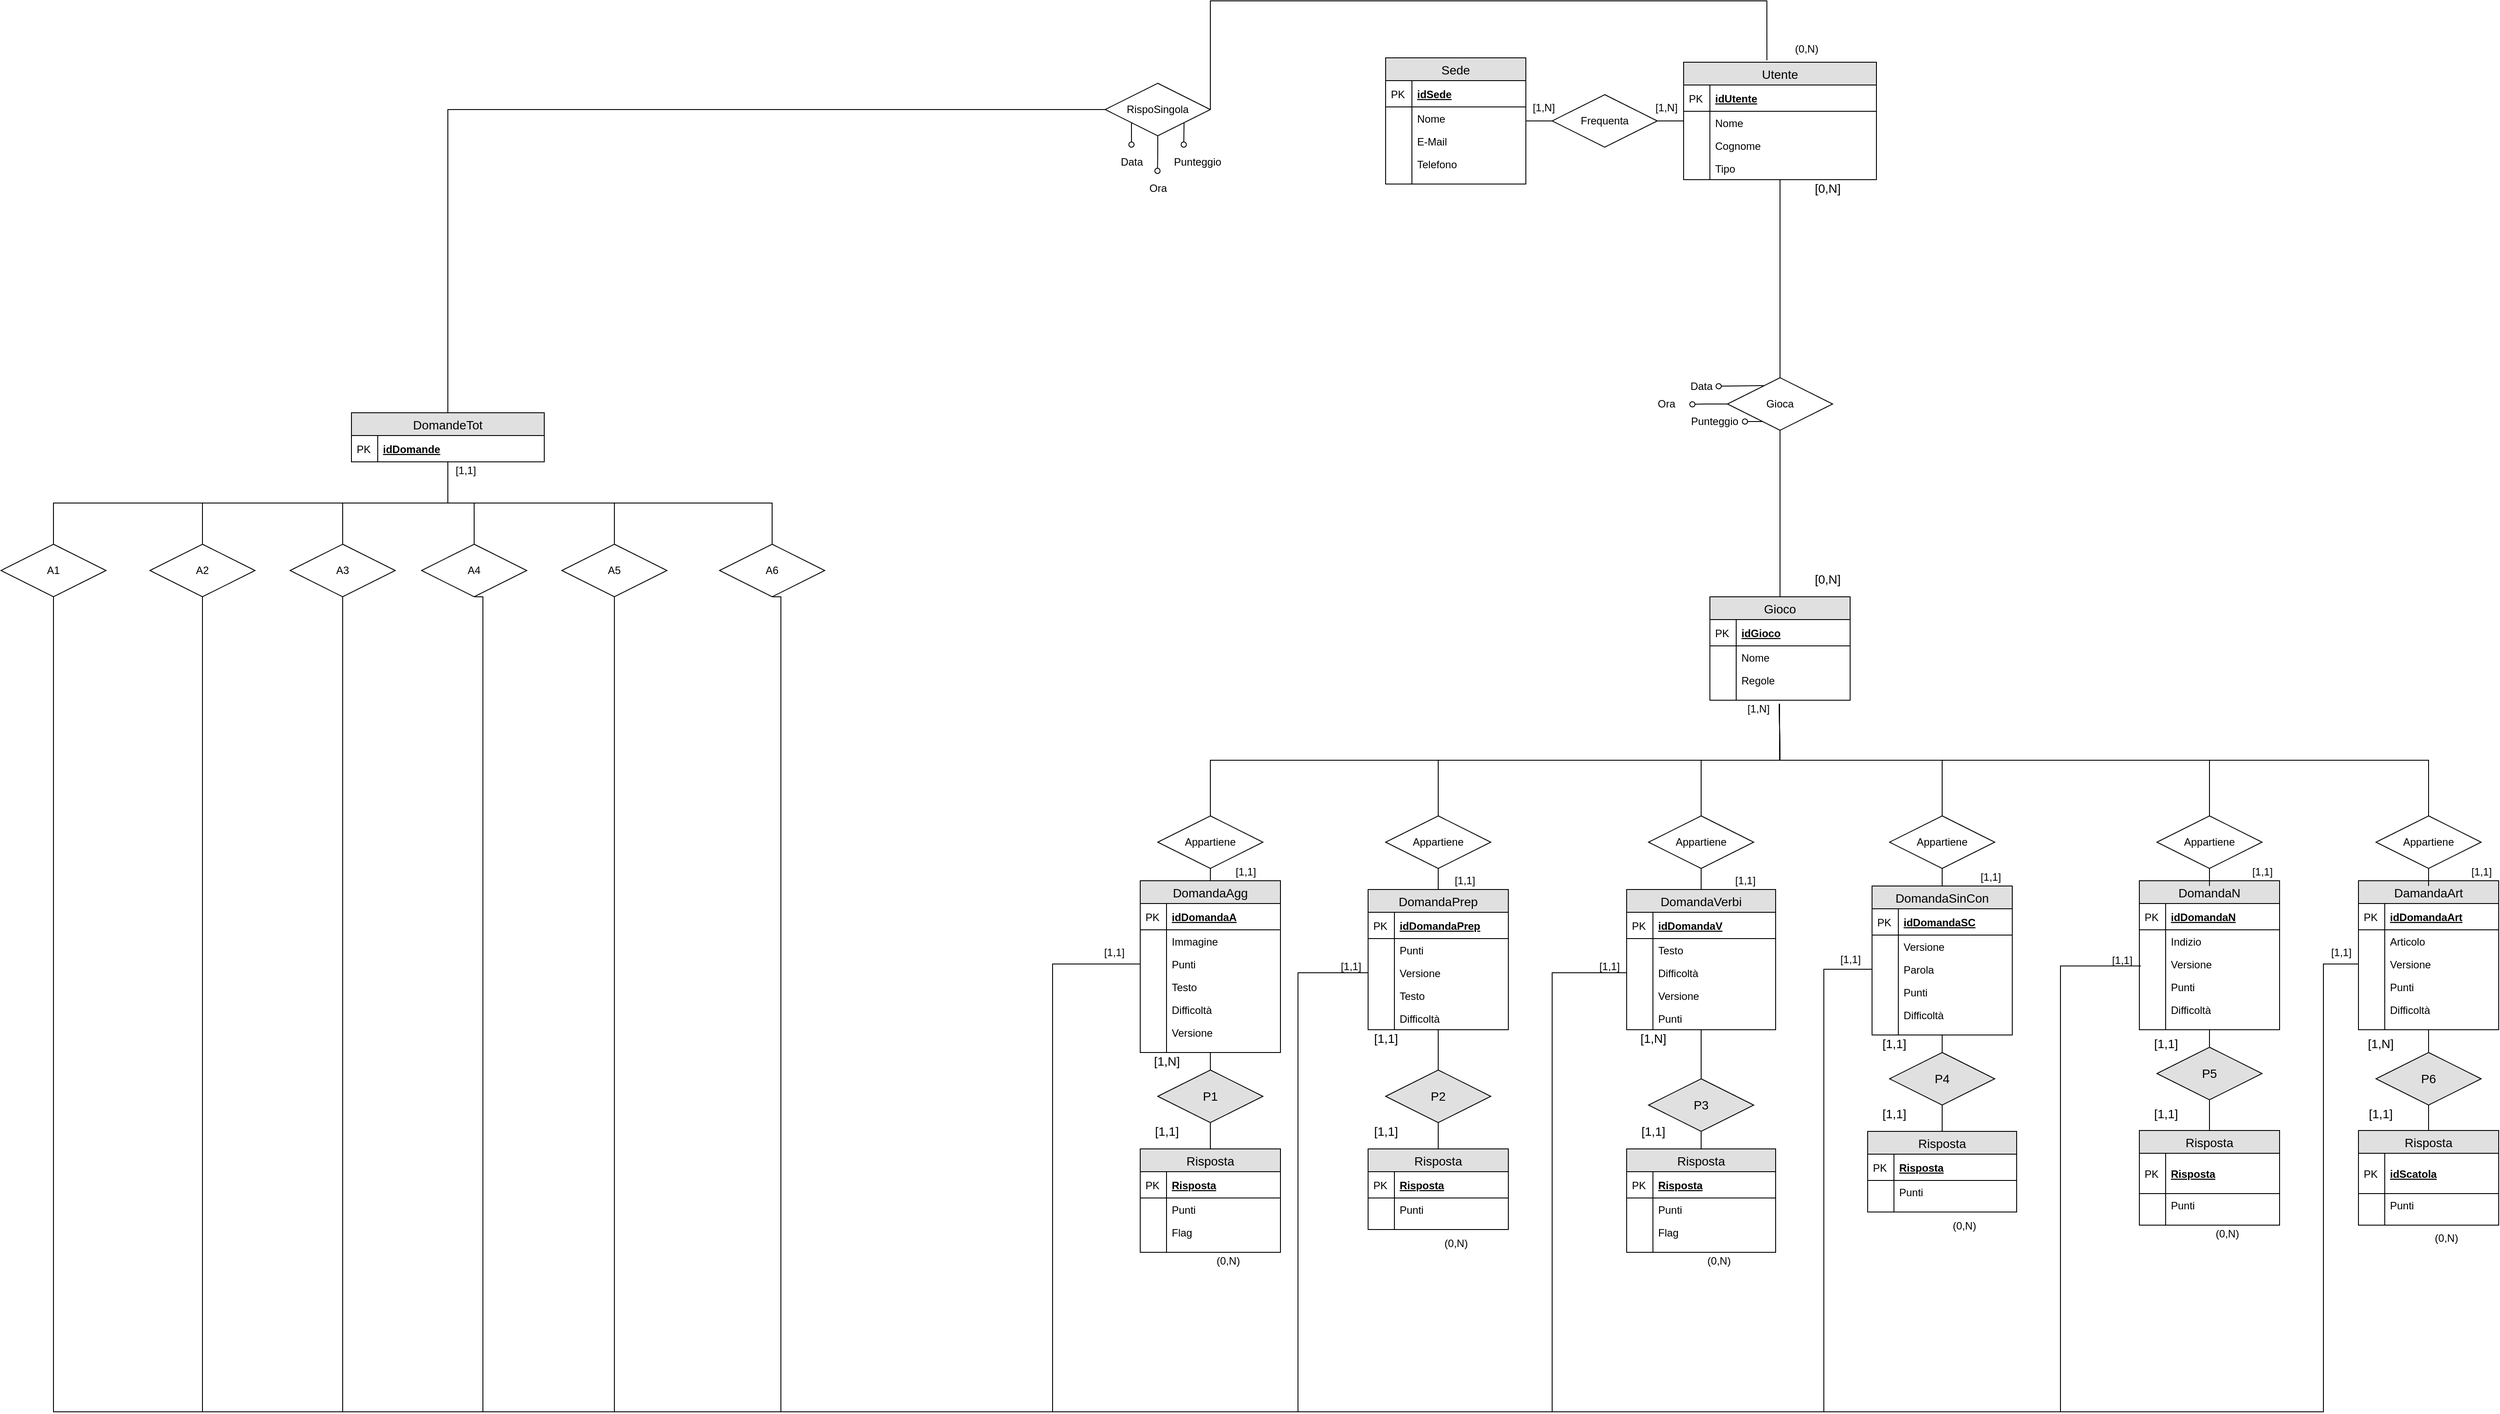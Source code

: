 <mxfile version="12.7.0" type="github">
  <diagram id="oJLfNqRauhqa5xgDHrzO" name="Page-1">
    <mxGraphModel dx="6026" dy="1973" grid="1" gridSize="10" guides="1" tooltips="1" connect="1" arrows="1" fold="1" page="1" pageScale="1" pageWidth="827" pageHeight="1169" math="0" shadow="0">
      <root>
        <mxCell id="0"/>
        <mxCell id="1" parent="0"/>
        <mxCell id="fyGPEh1QH60FLGqY0S4b-1" value="Utente" style="swimlane;fontStyle=0;childLayout=stackLayout;horizontal=1;startSize=26;fillColor=#e0e0e0;horizontalStack=0;resizeParent=1;resizeParentMax=0;resizeLast=0;collapsible=1;marginBottom=0;swimlaneFillColor=#ffffff;align=center;fontSize=14;" parent="1" vertex="1">
          <mxGeometry x="240" y="80" width="220" height="134" as="geometry"/>
        </mxCell>
        <mxCell id="fyGPEh1QH60FLGqY0S4b-2" value="idUtente" style="shape=partialRectangle;top=0;left=0;right=0;bottom=1;align=left;verticalAlign=middle;fillColor=none;spacingLeft=34;spacingRight=4;overflow=hidden;rotatable=0;points=[[0,0.5],[1,0.5]];portConstraint=eastwest;dropTarget=0;fontStyle=5;fontSize=12;" parent="fyGPEh1QH60FLGqY0S4b-1" vertex="1">
          <mxGeometry y="26" width="220" height="30" as="geometry"/>
        </mxCell>
        <mxCell id="fyGPEh1QH60FLGqY0S4b-3" value="PK" style="shape=partialRectangle;top=0;left=0;bottom=0;fillColor=none;align=left;verticalAlign=middle;spacingLeft=4;spacingRight=4;overflow=hidden;rotatable=0;points=[];portConstraint=eastwest;part=1;fontSize=12;" parent="fyGPEh1QH60FLGqY0S4b-2" vertex="1" connectable="0">
          <mxGeometry width="30" height="30" as="geometry"/>
        </mxCell>
        <mxCell id="fyGPEh1QH60FLGqY0S4b-4" value="Nome" style="shape=partialRectangle;top=0;left=0;right=0;bottom=0;align=left;verticalAlign=top;fillColor=none;spacingLeft=34;spacingRight=4;overflow=hidden;rotatable=0;points=[[0,0.5],[1,0.5]];portConstraint=eastwest;dropTarget=0;fontSize=12;" parent="fyGPEh1QH60FLGqY0S4b-1" vertex="1">
          <mxGeometry y="56" width="220" height="26" as="geometry"/>
        </mxCell>
        <mxCell id="fyGPEh1QH60FLGqY0S4b-5" value="" style="shape=partialRectangle;top=0;left=0;bottom=0;fillColor=none;align=left;verticalAlign=top;spacingLeft=4;spacingRight=4;overflow=hidden;rotatable=0;points=[];portConstraint=eastwest;part=1;fontSize=12;" parent="fyGPEh1QH60FLGqY0S4b-4" vertex="1" connectable="0">
          <mxGeometry width="30" height="26" as="geometry"/>
        </mxCell>
        <mxCell id="fyGPEh1QH60FLGqY0S4b-6" value="Cognome" style="shape=partialRectangle;top=0;left=0;right=0;bottom=0;align=left;verticalAlign=top;fillColor=none;spacingLeft=34;spacingRight=4;overflow=hidden;rotatable=0;points=[[0,0.5],[1,0.5]];portConstraint=eastwest;dropTarget=0;fontSize=12;" parent="fyGPEh1QH60FLGqY0S4b-1" vertex="1">
          <mxGeometry y="82" width="220" height="26" as="geometry"/>
        </mxCell>
        <mxCell id="fyGPEh1QH60FLGqY0S4b-7" value="" style="shape=partialRectangle;top=0;left=0;bottom=0;fillColor=none;align=left;verticalAlign=top;spacingLeft=4;spacingRight=4;overflow=hidden;rotatable=0;points=[];portConstraint=eastwest;part=1;fontSize=12;" parent="fyGPEh1QH60FLGqY0S4b-6" vertex="1" connectable="0">
          <mxGeometry width="30" height="26" as="geometry"/>
        </mxCell>
        <mxCell id="fyGPEh1QH60FLGqY0S4b-8" value="Tipo" style="shape=partialRectangle;top=0;left=0;right=0;bottom=0;align=left;verticalAlign=top;fillColor=none;spacingLeft=34;spacingRight=4;overflow=hidden;rotatable=0;points=[[0,0.5],[1,0.5]];portConstraint=eastwest;dropTarget=0;fontSize=12;" parent="fyGPEh1QH60FLGqY0S4b-1" vertex="1">
          <mxGeometry y="108" width="220" height="26" as="geometry"/>
        </mxCell>
        <mxCell id="fyGPEh1QH60FLGqY0S4b-9" value="" style="shape=partialRectangle;top=0;left=0;bottom=0;fillColor=none;align=left;verticalAlign=top;spacingLeft=4;spacingRight=4;overflow=hidden;rotatable=0;points=[];portConstraint=eastwest;part=1;fontSize=12;" parent="fyGPEh1QH60FLGqY0S4b-8" vertex="1" connectable="0">
          <mxGeometry width="30" height="26" as="geometry"/>
        </mxCell>
        <mxCell id="kGWHChFnNLOmyEC3T0Xx-23" style="edgeStyle=orthogonalEdgeStyle;rounded=0;orthogonalLoop=1;jettySize=auto;html=1;exitX=1;exitY=0.5;exitDx=0;exitDy=0;startArrow=none;startFill=0;endArrow=none;endFill=0;" parent="1" source="fyGPEh1QH60FLGqY0S4b-12" target="fyGPEh1QH60FLGqY0S4b-1" edge="1">
          <mxGeometry relative="1" as="geometry"/>
        </mxCell>
        <mxCell id="kGWHChFnNLOmyEC3T0Xx-25" style="edgeStyle=orthogonalEdgeStyle;rounded=0;orthogonalLoop=1;jettySize=auto;html=1;exitX=0;exitY=0.5;exitDx=0;exitDy=0;startArrow=none;startFill=0;endArrow=none;endFill=0;" parent="1" source="fyGPEh1QH60FLGqY0S4b-12" target="fyGPEh1QH60FLGqY0S4b-13" edge="1">
          <mxGeometry relative="1" as="geometry"/>
        </mxCell>
        <mxCell id="fyGPEh1QH60FLGqY0S4b-12" value="Frequenta" style="shape=rhombus;perimeter=rhombusPerimeter;whiteSpace=wrap;html=1;align=center;" parent="1" vertex="1">
          <mxGeometry x="90" y="117" width="120" height="60" as="geometry"/>
        </mxCell>
        <mxCell id="fyGPEh1QH60FLGqY0S4b-13" value="Sede" style="swimlane;fontStyle=0;childLayout=stackLayout;horizontal=1;startSize=26;fillColor=#e0e0e0;horizontalStack=0;resizeParent=1;resizeParentMax=0;resizeLast=0;collapsible=1;marginBottom=0;swimlaneFillColor=#ffffff;align=center;fontSize=14;" parent="1" vertex="1">
          <mxGeometry x="-100" y="75" width="160" height="144" as="geometry"/>
        </mxCell>
        <mxCell id="fyGPEh1QH60FLGqY0S4b-14" value="idSede" style="shape=partialRectangle;top=0;left=0;right=0;bottom=1;align=left;verticalAlign=middle;fillColor=none;spacingLeft=34;spacingRight=4;overflow=hidden;rotatable=0;points=[[0,0.5],[1,0.5]];portConstraint=eastwest;dropTarget=0;fontStyle=5;fontSize=12;" parent="fyGPEh1QH60FLGqY0S4b-13" vertex="1">
          <mxGeometry y="26" width="160" height="30" as="geometry"/>
        </mxCell>
        <mxCell id="fyGPEh1QH60FLGqY0S4b-15" value="PK" style="shape=partialRectangle;top=0;left=0;bottom=0;fillColor=none;align=left;verticalAlign=middle;spacingLeft=4;spacingRight=4;overflow=hidden;rotatable=0;points=[];portConstraint=eastwest;part=1;fontSize=12;" parent="fyGPEh1QH60FLGqY0S4b-14" vertex="1" connectable="0">
          <mxGeometry width="30" height="30" as="geometry"/>
        </mxCell>
        <mxCell id="fyGPEh1QH60FLGqY0S4b-16" value="Nome" style="shape=partialRectangle;top=0;left=0;right=0;bottom=0;align=left;verticalAlign=top;fillColor=none;spacingLeft=34;spacingRight=4;overflow=hidden;rotatable=0;points=[[0,0.5],[1,0.5]];portConstraint=eastwest;dropTarget=0;fontSize=12;" parent="fyGPEh1QH60FLGqY0S4b-13" vertex="1">
          <mxGeometry y="56" width="160" height="26" as="geometry"/>
        </mxCell>
        <mxCell id="fyGPEh1QH60FLGqY0S4b-17" value="" style="shape=partialRectangle;top=0;left=0;bottom=0;fillColor=none;align=left;verticalAlign=top;spacingLeft=4;spacingRight=4;overflow=hidden;rotatable=0;points=[];portConstraint=eastwest;part=1;fontSize=12;" parent="fyGPEh1QH60FLGqY0S4b-16" vertex="1" connectable="0">
          <mxGeometry width="30" height="26" as="geometry"/>
        </mxCell>
        <mxCell id="fyGPEh1QH60FLGqY0S4b-18" value="E-Mail" style="shape=partialRectangle;top=0;left=0;right=0;bottom=0;align=left;verticalAlign=top;fillColor=none;spacingLeft=34;spacingRight=4;overflow=hidden;rotatable=0;points=[[0,0.5],[1,0.5]];portConstraint=eastwest;dropTarget=0;fontSize=12;" parent="fyGPEh1QH60FLGqY0S4b-13" vertex="1">
          <mxGeometry y="82" width="160" height="26" as="geometry"/>
        </mxCell>
        <mxCell id="fyGPEh1QH60FLGqY0S4b-19" value="" style="shape=partialRectangle;top=0;left=0;bottom=0;fillColor=none;align=left;verticalAlign=top;spacingLeft=4;spacingRight=4;overflow=hidden;rotatable=0;points=[];portConstraint=eastwest;part=1;fontSize=12;" parent="fyGPEh1QH60FLGqY0S4b-18" vertex="1" connectable="0">
          <mxGeometry width="30" height="26" as="geometry"/>
        </mxCell>
        <mxCell id="fyGPEh1QH60FLGqY0S4b-20" value="Telefono" style="shape=partialRectangle;top=0;left=0;right=0;bottom=0;align=left;verticalAlign=top;fillColor=none;spacingLeft=34;spacingRight=4;overflow=hidden;rotatable=0;points=[[0,0.5],[1,0.5]];portConstraint=eastwest;dropTarget=0;fontSize=12;" parent="fyGPEh1QH60FLGqY0S4b-13" vertex="1">
          <mxGeometry y="108" width="160" height="26" as="geometry"/>
        </mxCell>
        <mxCell id="fyGPEh1QH60FLGqY0S4b-21" value="" style="shape=partialRectangle;top=0;left=0;bottom=0;fillColor=none;align=left;verticalAlign=top;spacingLeft=4;spacingRight=4;overflow=hidden;rotatable=0;points=[];portConstraint=eastwest;part=1;fontSize=12;" parent="fyGPEh1QH60FLGqY0S4b-20" vertex="1" connectable="0">
          <mxGeometry width="30" height="26" as="geometry"/>
        </mxCell>
        <mxCell id="fyGPEh1QH60FLGqY0S4b-22" value="" style="shape=partialRectangle;top=0;left=0;right=0;bottom=0;align=left;verticalAlign=top;fillColor=none;spacingLeft=34;spacingRight=4;overflow=hidden;rotatable=0;points=[[0,0.5],[1,0.5]];portConstraint=eastwest;dropTarget=0;fontSize=12;" parent="fyGPEh1QH60FLGqY0S4b-13" vertex="1">
          <mxGeometry y="134" width="160" height="10" as="geometry"/>
        </mxCell>
        <mxCell id="fyGPEh1QH60FLGqY0S4b-23" value="" style="shape=partialRectangle;top=0;left=0;bottom=0;fillColor=none;align=left;verticalAlign=top;spacingLeft=4;spacingRight=4;overflow=hidden;rotatable=0;points=[];portConstraint=eastwest;part=1;fontSize=12;" parent="fyGPEh1QH60FLGqY0S4b-22" vertex="1" connectable="0">
          <mxGeometry width="30" height="10" as="geometry"/>
        </mxCell>
        <mxCell id="fyGPEh1QH60FLGqY0S4b-36" value="[1,N]" style="text;html=1;align=center;verticalAlign=middle;resizable=0;points=[];autosize=1;" parent="1" vertex="1">
          <mxGeometry x="60" y="122" width="40" height="20" as="geometry"/>
        </mxCell>
        <mxCell id="fyGPEh1QH60FLGqY0S4b-37" value="[1,N]" style="text;html=1;align=center;verticalAlign=middle;resizable=0;points=[];autosize=1;" parent="1" vertex="1">
          <mxGeometry x="200" y="122" width="40" height="20" as="geometry"/>
        </mxCell>
        <mxCell id="kGWHChFnNLOmyEC3T0Xx-19" style="edgeStyle=orthogonalEdgeStyle;rounded=0;orthogonalLoop=1;jettySize=auto;html=1;exitX=0.5;exitY=1;exitDx=0;exitDy=0;entryX=0.5;entryY=0;entryDx=0;entryDy=0;endArrow=none;endFill=0;" parent="1" source="fyGPEh1QH60FLGqY0S4b-38" target="fyGPEh1QH60FLGqY0S4b-41" edge="1">
          <mxGeometry relative="1" as="geometry"/>
        </mxCell>
        <mxCell id="kGWHChFnNLOmyEC3T0Xx-20" style="edgeStyle=orthogonalEdgeStyle;rounded=0;orthogonalLoop=1;jettySize=auto;html=1;exitX=0.5;exitY=0;exitDx=0;exitDy=0;endArrow=none;endFill=0;" parent="1" source="fyGPEh1QH60FLGqY0S4b-38" target="fyGPEh1QH60FLGqY0S4b-1" edge="1">
          <mxGeometry relative="1" as="geometry"/>
        </mxCell>
        <mxCell id="kGWHChFnNLOmyEC3T0Xx-71" style="edgeStyle=orthogonalEdgeStyle;rounded=0;orthogonalLoop=1;jettySize=auto;html=1;exitX=0;exitY=0.5;exitDx=0;exitDy=0;entryX=1.25;entryY=0.517;entryDx=0;entryDy=0;entryPerimeter=0;startArrow=none;startFill=0;endArrow=oval;endFill=0;" parent="1" source="fyGPEh1QH60FLGqY0S4b-38" target="kGWHChFnNLOmyEC3T0Xx-70" edge="1">
          <mxGeometry relative="1" as="geometry"/>
        </mxCell>
        <mxCell id="fyGPEh1QH60FLGqY0S4b-38" value="Gioca" style="shape=rhombus;perimeter=rhombusPerimeter;whiteSpace=wrap;html=1;align=center;" parent="1" vertex="1">
          <mxGeometry x="290" y="440" width="120" height="60" as="geometry"/>
        </mxCell>
        <mxCell id="fyGPEh1QH60FLGqY0S4b-39" value="Data" style="text;html=1;align=center;verticalAlign=middle;resizable=0;points=[];autosize=1;" parent="1" vertex="1">
          <mxGeometry x="240" y="440" width="40" height="20" as="geometry"/>
        </mxCell>
        <mxCell id="fyGPEh1QH60FLGqY0S4b-40" value="Punteggio" style="text;html=1;align=center;verticalAlign=middle;resizable=0;points=[];autosize=1;" parent="1" vertex="1">
          <mxGeometry x="240" y="480" width="70" height="20" as="geometry"/>
        </mxCell>
        <mxCell id="fyGPEh1QH60FLGqY0S4b-41" value="Gioco" style="swimlane;fontStyle=0;childLayout=stackLayout;horizontal=1;startSize=26;fillColor=#e0e0e0;horizontalStack=0;resizeParent=1;resizeParentMax=0;resizeLast=0;collapsible=1;marginBottom=0;swimlaneFillColor=#ffffff;align=center;fontSize=14;" parent="1" vertex="1">
          <mxGeometry x="270" y="690" width="160" height="118" as="geometry"/>
        </mxCell>
        <mxCell id="fyGPEh1QH60FLGqY0S4b-42" value="idGioco" style="shape=partialRectangle;top=0;left=0;right=0;bottom=1;align=left;verticalAlign=middle;fillColor=none;spacingLeft=34;spacingRight=4;overflow=hidden;rotatable=0;points=[[0,0.5],[1,0.5]];portConstraint=eastwest;dropTarget=0;fontStyle=5;fontSize=12;" parent="fyGPEh1QH60FLGqY0S4b-41" vertex="1">
          <mxGeometry y="26" width="160" height="30" as="geometry"/>
        </mxCell>
        <mxCell id="fyGPEh1QH60FLGqY0S4b-43" value="PK" style="shape=partialRectangle;top=0;left=0;bottom=0;fillColor=none;align=left;verticalAlign=middle;spacingLeft=4;spacingRight=4;overflow=hidden;rotatable=0;points=[];portConstraint=eastwest;part=1;fontSize=12;" parent="fyGPEh1QH60FLGqY0S4b-42" vertex="1" connectable="0">
          <mxGeometry width="30" height="30" as="geometry"/>
        </mxCell>
        <mxCell id="fyGPEh1QH60FLGqY0S4b-46" value="Nome" style="shape=partialRectangle;top=0;left=0;right=0;bottom=0;align=left;verticalAlign=top;fillColor=none;spacingLeft=34;spacingRight=4;overflow=hidden;rotatable=0;points=[[0,0.5],[1,0.5]];portConstraint=eastwest;dropTarget=0;fontSize=12;" parent="fyGPEh1QH60FLGqY0S4b-41" vertex="1">
          <mxGeometry y="56" width="160" height="26" as="geometry"/>
        </mxCell>
        <mxCell id="fyGPEh1QH60FLGqY0S4b-47" value="" style="shape=partialRectangle;top=0;left=0;bottom=0;fillColor=none;align=left;verticalAlign=top;spacingLeft=4;spacingRight=4;overflow=hidden;rotatable=0;points=[];portConstraint=eastwest;part=1;fontSize=12;" parent="fyGPEh1QH60FLGqY0S4b-46" vertex="1" connectable="0">
          <mxGeometry width="30" height="26" as="geometry"/>
        </mxCell>
        <mxCell id="fyGPEh1QH60FLGqY0S4b-48" value="Regole" style="shape=partialRectangle;top=0;left=0;right=0;bottom=0;align=left;verticalAlign=top;fillColor=none;spacingLeft=34;spacingRight=4;overflow=hidden;rotatable=0;points=[[0,0.5],[1,0.5]];portConstraint=eastwest;dropTarget=0;fontSize=12;" parent="fyGPEh1QH60FLGqY0S4b-41" vertex="1">
          <mxGeometry y="82" width="160" height="26" as="geometry"/>
        </mxCell>
        <mxCell id="fyGPEh1QH60FLGqY0S4b-49" value="" style="shape=partialRectangle;top=0;left=0;bottom=0;fillColor=none;align=left;verticalAlign=top;spacingLeft=4;spacingRight=4;overflow=hidden;rotatable=0;points=[];portConstraint=eastwest;part=1;fontSize=12;" parent="fyGPEh1QH60FLGqY0S4b-48" vertex="1" connectable="0">
          <mxGeometry width="30" height="26" as="geometry"/>
        </mxCell>
        <mxCell id="fyGPEh1QH60FLGqY0S4b-50" value="" style="shape=partialRectangle;top=0;left=0;right=0;bottom=0;align=left;verticalAlign=top;fillColor=none;spacingLeft=34;spacingRight=4;overflow=hidden;rotatable=0;points=[[0,0.5],[1,0.5]];portConstraint=eastwest;dropTarget=0;fontSize=12;" parent="fyGPEh1QH60FLGqY0S4b-41" vertex="1">
          <mxGeometry y="108" width="160" height="10" as="geometry"/>
        </mxCell>
        <mxCell id="fyGPEh1QH60FLGqY0S4b-51" value="" style="shape=partialRectangle;top=0;left=0;bottom=0;fillColor=none;align=left;verticalAlign=top;spacingLeft=4;spacingRight=4;overflow=hidden;rotatable=0;points=[];portConstraint=eastwest;part=1;fontSize=12;" parent="fyGPEh1QH60FLGqY0S4b-50" vertex="1" connectable="0">
          <mxGeometry width="30" height="10" as="geometry"/>
        </mxCell>
        <mxCell id="kGWHChFnNLOmyEC3T0Xx-69" value="" style="edgeStyle=orthogonalEdgeStyle;rounded=0;orthogonalLoop=1;jettySize=auto;html=1;startArrow=none;startFill=0;endArrow=none;endFill=0;" parent="1" source="fyGPEh1QH60FLGqY0S4b-63" target="kGWHChFnNLOmyEC3T0Xx-28" edge="1">
          <mxGeometry relative="1" as="geometry"/>
        </mxCell>
        <mxCell id="fyGPEh1QH60FLGqY0S4b-63" value="DomandaVerbi" style="swimlane;fontStyle=0;childLayout=stackLayout;horizontal=1;startSize=26;fillColor=#e0e0e0;horizontalStack=0;resizeParent=1;resizeParentMax=0;resizeLast=0;collapsible=1;marginBottom=0;swimlaneFillColor=#ffffff;align=center;fontSize=14;" parent="1" vertex="1">
          <mxGeometry x="175" y="1024" width="170" height="160" as="geometry"/>
        </mxCell>
        <mxCell id="fyGPEh1QH60FLGqY0S4b-64" value="idDomandaV" style="shape=partialRectangle;top=0;left=0;right=0;bottom=1;align=left;verticalAlign=middle;fillColor=none;spacingLeft=34;spacingRight=4;overflow=hidden;rotatable=0;points=[[0,0.5],[1,0.5]];portConstraint=eastwest;dropTarget=0;fontStyle=5;fontSize=12;" parent="fyGPEh1QH60FLGqY0S4b-63" vertex="1">
          <mxGeometry y="26" width="170" height="30" as="geometry"/>
        </mxCell>
        <mxCell id="fyGPEh1QH60FLGqY0S4b-65" value="PK" style="shape=partialRectangle;top=0;left=0;bottom=0;fillColor=none;align=left;verticalAlign=middle;spacingLeft=4;spacingRight=4;overflow=hidden;rotatable=0;points=[];portConstraint=eastwest;part=1;fontSize=12;" parent="fyGPEh1QH60FLGqY0S4b-64" vertex="1" connectable="0">
          <mxGeometry width="30" height="30" as="geometry"/>
        </mxCell>
        <mxCell id="fyGPEh1QH60FLGqY0S4b-70" value="Testo" style="shape=partialRectangle;top=0;left=0;right=0;bottom=0;align=left;verticalAlign=top;fillColor=none;spacingLeft=34;spacingRight=4;overflow=hidden;rotatable=0;points=[[0,0.5],[1,0.5]];portConstraint=eastwest;dropTarget=0;fontSize=12;" parent="fyGPEh1QH60FLGqY0S4b-63" vertex="1">
          <mxGeometry y="56" width="170" height="26" as="geometry"/>
        </mxCell>
        <mxCell id="fyGPEh1QH60FLGqY0S4b-71" value="" style="shape=partialRectangle;top=0;left=0;bottom=0;fillColor=none;align=left;verticalAlign=top;spacingLeft=4;spacingRight=4;overflow=hidden;rotatable=0;points=[];portConstraint=eastwest;part=1;fontSize=12;" parent="fyGPEh1QH60FLGqY0S4b-70" vertex="1" connectable="0">
          <mxGeometry width="30" height="26" as="geometry"/>
        </mxCell>
        <mxCell id="kGWHChFnNLOmyEC3T0Xx-58" value="Difficoltà" style="shape=partialRectangle;top=0;left=0;right=0;bottom=0;align=left;verticalAlign=top;fillColor=none;spacingLeft=34;spacingRight=4;overflow=hidden;rotatable=0;points=[[0,0.5],[1,0.5]];portConstraint=eastwest;dropTarget=0;fontSize=12;" parent="fyGPEh1QH60FLGqY0S4b-63" vertex="1">
          <mxGeometry y="82" width="170" height="26" as="geometry"/>
        </mxCell>
        <mxCell id="kGWHChFnNLOmyEC3T0Xx-59" value="" style="shape=partialRectangle;top=0;left=0;bottom=0;fillColor=none;align=left;verticalAlign=top;spacingLeft=4;spacingRight=4;overflow=hidden;rotatable=0;points=[];portConstraint=eastwest;part=1;fontSize=12;" parent="kGWHChFnNLOmyEC3T0Xx-58" vertex="1" connectable="0">
          <mxGeometry width="30" height="26" as="geometry"/>
        </mxCell>
        <mxCell id="kGWHChFnNLOmyEC3T0Xx-146" value="Versione" style="shape=partialRectangle;top=0;left=0;right=0;bottom=0;align=left;verticalAlign=top;fillColor=none;spacingLeft=34;spacingRight=4;overflow=hidden;rotatable=0;points=[[0,0.5],[1,0.5]];portConstraint=eastwest;dropTarget=0;fontSize=12;" parent="fyGPEh1QH60FLGqY0S4b-63" vertex="1">
          <mxGeometry y="108" width="170" height="26" as="geometry"/>
        </mxCell>
        <mxCell id="kGWHChFnNLOmyEC3T0Xx-147" value="" style="shape=partialRectangle;top=0;left=0;bottom=0;fillColor=none;align=left;verticalAlign=top;spacingLeft=4;spacingRight=4;overflow=hidden;rotatable=0;points=[];portConstraint=eastwest;part=1;fontSize=12;" parent="kGWHChFnNLOmyEC3T0Xx-146" vertex="1" connectable="0">
          <mxGeometry width="30" height="26" as="geometry"/>
        </mxCell>
        <mxCell id="fyGPEh1QH60FLGqY0S4b-96" value="Punti" style="shape=partialRectangle;top=0;left=0;right=0;bottom=0;align=left;verticalAlign=top;fillColor=none;spacingLeft=34;spacingRight=4;overflow=hidden;rotatable=0;points=[[0,0.5],[1,0.5]];portConstraint=eastwest;dropTarget=0;fontSize=12;" parent="fyGPEh1QH60FLGqY0S4b-63" vertex="1">
          <mxGeometry y="134" width="170" height="26" as="geometry"/>
        </mxCell>
        <mxCell id="fyGPEh1QH60FLGqY0S4b-97" value="" style="shape=partialRectangle;top=0;left=0;bottom=0;fillColor=none;align=left;verticalAlign=top;spacingLeft=4;spacingRight=4;overflow=hidden;rotatable=0;points=[];portConstraint=eastwest;part=1;fontSize=12;" parent="fyGPEh1QH60FLGqY0S4b-96" vertex="1" connectable="0">
          <mxGeometry width="30" height="26" as="geometry"/>
        </mxCell>
        <mxCell id="fyGPEh1QH60FLGqY0S4b-74" value="Risposta" style="swimlane;fontStyle=0;childLayout=stackLayout;horizontal=1;startSize=26;fillColor=#e0e0e0;horizontalStack=0;resizeParent=1;resizeParentMax=0;resizeLast=0;collapsible=1;marginBottom=0;swimlaneFillColor=#ffffff;align=center;fontSize=14;" parent="1" vertex="1">
          <mxGeometry x="175" y="1320" width="170" height="118" as="geometry"/>
        </mxCell>
        <mxCell id="fyGPEh1QH60FLGqY0S4b-75" value="Risposta" style="shape=partialRectangle;top=0;left=0;right=0;bottom=1;align=left;verticalAlign=middle;fillColor=none;spacingLeft=34;spacingRight=4;overflow=hidden;rotatable=0;points=[[0,0.5],[1,0.5]];portConstraint=eastwest;dropTarget=0;fontStyle=5;fontSize=12;" parent="fyGPEh1QH60FLGqY0S4b-74" vertex="1">
          <mxGeometry y="26" width="170" height="30" as="geometry"/>
        </mxCell>
        <mxCell id="fyGPEh1QH60FLGqY0S4b-76" value="PK" style="shape=partialRectangle;top=0;left=0;bottom=0;fillColor=none;align=left;verticalAlign=middle;spacingLeft=4;spacingRight=4;overflow=hidden;rotatable=0;points=[];portConstraint=eastwest;part=1;fontSize=12;" parent="fyGPEh1QH60FLGqY0S4b-75" vertex="1" connectable="0">
          <mxGeometry width="30" height="30" as="geometry"/>
        </mxCell>
        <mxCell id="fyGPEh1QH60FLGqY0S4b-77" value="Punti" style="shape=partialRectangle;top=0;left=0;right=0;bottom=0;align=left;verticalAlign=top;fillColor=none;spacingLeft=34;spacingRight=4;overflow=hidden;rotatable=0;points=[[0,0.5],[1,0.5]];portConstraint=eastwest;dropTarget=0;fontSize=12;" parent="fyGPEh1QH60FLGqY0S4b-74" vertex="1">
          <mxGeometry y="56" width="170" height="26" as="geometry"/>
        </mxCell>
        <mxCell id="fyGPEh1QH60FLGqY0S4b-78" value="" style="shape=partialRectangle;top=0;left=0;bottom=0;fillColor=none;align=left;verticalAlign=top;spacingLeft=4;spacingRight=4;overflow=hidden;rotatable=0;points=[];portConstraint=eastwest;part=1;fontSize=12;" parent="fyGPEh1QH60FLGqY0S4b-77" vertex="1" connectable="0">
          <mxGeometry width="30" height="26" as="geometry"/>
        </mxCell>
        <mxCell id="fyGPEh1QH60FLGqY0S4b-79" value="Flag" style="shape=partialRectangle;top=0;left=0;right=0;bottom=0;align=left;verticalAlign=top;fillColor=none;spacingLeft=34;spacingRight=4;overflow=hidden;rotatable=0;points=[[0,0.5],[1,0.5]];portConstraint=eastwest;dropTarget=0;fontSize=12;" parent="fyGPEh1QH60FLGqY0S4b-74" vertex="1">
          <mxGeometry y="82" width="170" height="26" as="geometry"/>
        </mxCell>
        <mxCell id="fyGPEh1QH60FLGqY0S4b-80" value="" style="shape=partialRectangle;top=0;left=0;bottom=0;fillColor=none;align=left;verticalAlign=top;spacingLeft=4;spacingRight=4;overflow=hidden;rotatable=0;points=[];portConstraint=eastwest;part=1;fontSize=12;" parent="fyGPEh1QH60FLGqY0S4b-79" vertex="1" connectable="0">
          <mxGeometry width="30" height="26" as="geometry"/>
        </mxCell>
        <mxCell id="fyGPEh1QH60FLGqY0S4b-83" value="" style="shape=partialRectangle;top=0;left=0;right=0;bottom=0;align=left;verticalAlign=top;fillColor=none;spacingLeft=34;spacingRight=4;overflow=hidden;rotatable=0;points=[[0,0.5],[1,0.5]];portConstraint=eastwest;dropTarget=0;fontSize=12;" parent="fyGPEh1QH60FLGqY0S4b-74" vertex="1">
          <mxGeometry y="108" width="170" height="10" as="geometry"/>
        </mxCell>
        <mxCell id="fyGPEh1QH60FLGqY0S4b-84" value="" style="shape=partialRectangle;top=0;left=0;bottom=0;fillColor=none;align=left;verticalAlign=top;spacingLeft=4;spacingRight=4;overflow=hidden;rotatable=0;points=[];portConstraint=eastwest;part=1;fontSize=12;" parent="fyGPEh1QH60FLGqY0S4b-83" vertex="1" connectable="0">
          <mxGeometry width="30" height="10" as="geometry"/>
        </mxCell>
        <mxCell id="fyGPEh1QH60FLGqY0S4b-85" value="DomandaSinCon" style="swimlane;fontStyle=0;childLayout=stackLayout;horizontal=1;startSize=26;fillColor=#e0e0e0;horizontalStack=0;resizeParent=1;resizeParentMax=0;resizeLast=0;collapsible=1;marginBottom=0;swimlaneFillColor=#ffffff;align=center;fontSize=14;" parent="1" vertex="1">
          <mxGeometry x="455" y="1020" width="160" height="170" as="geometry"/>
        </mxCell>
        <mxCell id="fyGPEh1QH60FLGqY0S4b-86" value="idDomandaSC" style="shape=partialRectangle;top=0;left=0;right=0;bottom=1;align=left;verticalAlign=middle;fillColor=none;spacingLeft=34;spacingRight=4;overflow=hidden;rotatable=0;points=[[0,0.5],[1,0.5]];portConstraint=eastwest;dropTarget=0;fontStyle=5;fontSize=12;" parent="fyGPEh1QH60FLGqY0S4b-85" vertex="1">
          <mxGeometry y="26" width="160" height="30" as="geometry"/>
        </mxCell>
        <mxCell id="fyGPEh1QH60FLGqY0S4b-87" value="PK" style="shape=partialRectangle;top=0;left=0;bottom=0;fillColor=none;align=left;verticalAlign=middle;spacingLeft=4;spacingRight=4;overflow=hidden;rotatable=0;points=[];portConstraint=eastwest;part=1;fontSize=12;" parent="fyGPEh1QH60FLGqY0S4b-86" vertex="1" connectable="0">
          <mxGeometry width="30" height="30" as="geometry"/>
        </mxCell>
        <mxCell id="kGWHChFnNLOmyEC3T0Xx-148" value="Versione" style="shape=partialRectangle;top=0;left=0;right=0;bottom=0;align=left;verticalAlign=top;fillColor=none;spacingLeft=34;spacingRight=4;overflow=hidden;rotatable=0;points=[[0,0.5],[1,0.5]];portConstraint=eastwest;dropTarget=0;fontSize=12;" parent="fyGPEh1QH60FLGqY0S4b-85" vertex="1">
          <mxGeometry y="56" width="160" height="26" as="geometry"/>
        </mxCell>
        <mxCell id="kGWHChFnNLOmyEC3T0Xx-149" value="" style="shape=partialRectangle;top=0;left=0;bottom=0;fillColor=none;align=left;verticalAlign=top;spacingLeft=4;spacingRight=4;overflow=hidden;rotatable=0;points=[];portConstraint=eastwest;part=1;fontSize=12;" parent="kGWHChFnNLOmyEC3T0Xx-148" vertex="1" connectable="0">
          <mxGeometry width="30" height="26" as="geometry"/>
        </mxCell>
        <mxCell id="fyGPEh1QH60FLGqY0S4b-88" value="Parola" style="shape=partialRectangle;top=0;left=0;right=0;bottom=0;align=left;verticalAlign=top;fillColor=none;spacingLeft=34;spacingRight=4;overflow=hidden;rotatable=0;points=[[0,0.5],[1,0.5]];portConstraint=eastwest;dropTarget=0;fontSize=12;" parent="fyGPEh1QH60FLGqY0S4b-85" vertex="1">
          <mxGeometry y="82" width="160" height="26" as="geometry"/>
        </mxCell>
        <mxCell id="fyGPEh1QH60FLGqY0S4b-89" value="" style="shape=partialRectangle;top=0;left=0;bottom=0;fillColor=none;align=left;verticalAlign=top;spacingLeft=4;spacingRight=4;overflow=hidden;rotatable=0;points=[];portConstraint=eastwest;part=1;fontSize=12;" parent="fyGPEh1QH60FLGqY0S4b-88" vertex="1" connectable="0">
          <mxGeometry width="30" height="26" as="geometry"/>
        </mxCell>
        <mxCell id="fyGPEh1QH60FLGqY0S4b-90" value="Punti" style="shape=partialRectangle;top=0;left=0;right=0;bottom=0;align=left;verticalAlign=top;fillColor=none;spacingLeft=34;spacingRight=4;overflow=hidden;rotatable=0;points=[[0,0.5],[1,0.5]];portConstraint=eastwest;dropTarget=0;fontSize=12;" parent="fyGPEh1QH60FLGqY0S4b-85" vertex="1">
          <mxGeometry y="108" width="160" height="26" as="geometry"/>
        </mxCell>
        <mxCell id="fyGPEh1QH60FLGqY0S4b-91" value="" style="shape=partialRectangle;top=0;left=0;bottom=0;fillColor=none;align=left;verticalAlign=top;spacingLeft=4;spacingRight=4;overflow=hidden;rotatable=0;points=[];portConstraint=eastwest;part=1;fontSize=12;" parent="fyGPEh1QH60FLGqY0S4b-90" vertex="1" connectable="0">
          <mxGeometry width="30" height="26" as="geometry"/>
        </mxCell>
        <mxCell id="kGWHChFnNLOmyEC3T0Xx-60" value="Difficoltà" style="shape=partialRectangle;top=0;left=0;right=0;bottom=0;align=left;verticalAlign=top;fillColor=none;spacingLeft=34;spacingRight=4;overflow=hidden;rotatable=0;points=[[0,0.5],[1,0.5]];portConstraint=eastwest;dropTarget=0;fontSize=12;" parent="fyGPEh1QH60FLGqY0S4b-85" vertex="1">
          <mxGeometry y="134" width="160" height="26" as="geometry"/>
        </mxCell>
        <mxCell id="kGWHChFnNLOmyEC3T0Xx-61" value="" style="shape=partialRectangle;top=0;left=0;bottom=0;fillColor=none;align=left;verticalAlign=top;spacingLeft=4;spacingRight=4;overflow=hidden;rotatable=0;points=[];portConstraint=eastwest;part=1;fontSize=12;" parent="kGWHChFnNLOmyEC3T0Xx-60" vertex="1" connectable="0">
          <mxGeometry width="30" height="26" as="geometry"/>
        </mxCell>
        <mxCell id="fyGPEh1QH60FLGqY0S4b-94" value="" style="shape=partialRectangle;top=0;left=0;right=0;bottom=0;align=left;verticalAlign=top;fillColor=none;spacingLeft=34;spacingRight=4;overflow=hidden;rotatable=0;points=[[0,0.5],[1,0.5]];portConstraint=eastwest;dropTarget=0;fontSize=12;" parent="fyGPEh1QH60FLGqY0S4b-85" vertex="1">
          <mxGeometry y="160" width="160" height="10" as="geometry"/>
        </mxCell>
        <mxCell id="fyGPEh1QH60FLGqY0S4b-95" value="" style="shape=partialRectangle;top=0;left=0;bottom=0;fillColor=none;align=left;verticalAlign=top;spacingLeft=4;spacingRight=4;overflow=hidden;rotatable=0;points=[];portConstraint=eastwest;part=1;fontSize=12;" parent="fyGPEh1QH60FLGqY0S4b-94" vertex="1" connectable="0">
          <mxGeometry width="30" height="10" as="geometry"/>
        </mxCell>
        <mxCell id="fyGPEh1QH60FLGqY0S4b-109" value="Risposta" style="swimlane;fontStyle=0;childLayout=stackLayout;horizontal=1;startSize=26;fillColor=#e0e0e0;horizontalStack=0;resizeParent=1;resizeParentMax=0;resizeLast=0;collapsible=1;marginBottom=0;swimlaneFillColor=#ffffff;align=center;fontSize=14;" parent="1" vertex="1">
          <mxGeometry x="450" y="1300" width="170" height="92" as="geometry"/>
        </mxCell>
        <mxCell id="fyGPEh1QH60FLGqY0S4b-110" value="Risposta" style="shape=partialRectangle;top=0;left=0;right=0;bottom=1;align=left;verticalAlign=middle;fillColor=none;spacingLeft=34;spacingRight=4;overflow=hidden;rotatable=0;points=[[0,0.5],[1,0.5]];portConstraint=eastwest;dropTarget=0;fontStyle=5;fontSize=12;" parent="fyGPEh1QH60FLGqY0S4b-109" vertex="1">
          <mxGeometry y="26" width="170" height="30" as="geometry"/>
        </mxCell>
        <mxCell id="fyGPEh1QH60FLGqY0S4b-111" value="PK" style="shape=partialRectangle;top=0;left=0;bottom=0;fillColor=none;align=left;verticalAlign=middle;spacingLeft=4;spacingRight=4;overflow=hidden;rotatable=0;points=[];portConstraint=eastwest;part=1;fontSize=12;" parent="fyGPEh1QH60FLGqY0S4b-110" vertex="1" connectable="0">
          <mxGeometry width="30" height="30" as="geometry"/>
        </mxCell>
        <mxCell id="fyGPEh1QH60FLGqY0S4b-112" value="Punti" style="shape=partialRectangle;top=0;left=0;right=0;bottom=0;align=left;verticalAlign=top;fillColor=none;spacingLeft=34;spacingRight=4;overflow=hidden;rotatable=0;points=[[0,0.5],[1,0.5]];portConstraint=eastwest;dropTarget=0;fontSize=12;" parent="fyGPEh1QH60FLGqY0S4b-109" vertex="1">
          <mxGeometry y="56" width="170" height="26" as="geometry"/>
        </mxCell>
        <mxCell id="fyGPEh1QH60FLGqY0S4b-113" value="" style="shape=partialRectangle;top=0;left=0;bottom=0;fillColor=none;align=left;verticalAlign=top;spacingLeft=4;spacingRight=4;overflow=hidden;rotatable=0;points=[];portConstraint=eastwest;part=1;fontSize=12;" parent="fyGPEh1QH60FLGqY0S4b-112" vertex="1" connectable="0">
          <mxGeometry width="30" height="26" as="geometry"/>
        </mxCell>
        <mxCell id="fyGPEh1QH60FLGqY0S4b-118" value="" style="shape=partialRectangle;top=0;left=0;right=0;bottom=0;align=left;verticalAlign=top;fillColor=none;spacingLeft=34;spacingRight=4;overflow=hidden;rotatable=0;points=[[0,0.5],[1,0.5]];portConstraint=eastwest;dropTarget=0;fontSize=12;" parent="fyGPEh1QH60FLGqY0S4b-109" vertex="1">
          <mxGeometry y="82" width="170" height="10" as="geometry"/>
        </mxCell>
        <mxCell id="fyGPEh1QH60FLGqY0S4b-119" value="" style="shape=partialRectangle;top=0;left=0;bottom=0;fillColor=none;align=left;verticalAlign=top;spacingLeft=4;spacingRight=4;overflow=hidden;rotatable=0;points=[];portConstraint=eastwest;part=1;fontSize=12;" parent="fyGPEh1QH60FLGqY0S4b-118" vertex="1" connectable="0">
          <mxGeometry width="30" height="10" as="geometry"/>
        </mxCell>
        <mxCell id="fyGPEh1QH60FLGqY0S4b-120" value="Risposta" style="swimlane;fontStyle=0;childLayout=stackLayout;horizontal=1;startSize=26;fillColor=#e0e0e0;horizontalStack=0;resizeParent=1;resizeParentMax=0;resizeLast=0;collapsible=1;marginBottom=0;swimlaneFillColor=#ffffff;align=center;fontSize=14;" parent="1" vertex="1">
          <mxGeometry x="-120" y="1320" width="160" height="92" as="geometry"/>
        </mxCell>
        <mxCell id="fyGPEh1QH60FLGqY0S4b-121" value="Risposta" style="shape=partialRectangle;top=0;left=0;right=0;bottom=1;align=left;verticalAlign=middle;fillColor=none;spacingLeft=34;spacingRight=4;overflow=hidden;rotatable=0;points=[[0,0.5],[1,0.5]];portConstraint=eastwest;dropTarget=0;fontStyle=5;fontSize=12;" parent="fyGPEh1QH60FLGqY0S4b-120" vertex="1">
          <mxGeometry y="26" width="160" height="30" as="geometry"/>
        </mxCell>
        <mxCell id="fyGPEh1QH60FLGqY0S4b-122" value="PK" style="shape=partialRectangle;top=0;left=0;bottom=0;fillColor=none;align=left;verticalAlign=middle;spacingLeft=4;spacingRight=4;overflow=hidden;rotatable=0;points=[];portConstraint=eastwest;part=1;fontSize=12;" parent="fyGPEh1QH60FLGqY0S4b-121" vertex="1" connectable="0">
          <mxGeometry width="30" height="30" as="geometry"/>
        </mxCell>
        <mxCell id="fyGPEh1QH60FLGqY0S4b-125" value="Punti" style="shape=partialRectangle;top=0;left=0;right=0;bottom=0;align=left;verticalAlign=top;fillColor=none;spacingLeft=34;spacingRight=4;overflow=hidden;rotatable=0;points=[[0,0.5],[1,0.5]];portConstraint=eastwest;dropTarget=0;fontSize=12;" parent="fyGPEh1QH60FLGqY0S4b-120" vertex="1">
          <mxGeometry y="56" width="160" height="26" as="geometry"/>
        </mxCell>
        <mxCell id="fyGPEh1QH60FLGqY0S4b-126" value="" style="shape=partialRectangle;top=0;left=0;bottom=0;fillColor=none;align=left;verticalAlign=top;spacingLeft=4;spacingRight=4;overflow=hidden;rotatable=0;points=[];portConstraint=eastwest;part=1;fontSize=12;" parent="fyGPEh1QH60FLGqY0S4b-125" vertex="1" connectable="0">
          <mxGeometry width="30" height="26" as="geometry"/>
        </mxCell>
        <mxCell id="fyGPEh1QH60FLGqY0S4b-129" value="" style="shape=partialRectangle;top=0;left=0;right=0;bottom=0;align=left;verticalAlign=top;fillColor=none;spacingLeft=34;spacingRight=4;overflow=hidden;rotatable=0;points=[[0,0.5],[1,0.5]];portConstraint=eastwest;dropTarget=0;fontSize=12;" parent="fyGPEh1QH60FLGqY0S4b-120" vertex="1">
          <mxGeometry y="82" width="160" height="10" as="geometry"/>
        </mxCell>
        <mxCell id="fyGPEh1QH60FLGqY0S4b-130" value="" style="shape=partialRectangle;top=0;left=0;bottom=0;fillColor=none;align=left;verticalAlign=top;spacingLeft=4;spacingRight=4;overflow=hidden;rotatable=0;points=[];portConstraint=eastwest;part=1;fontSize=12;" parent="fyGPEh1QH60FLGqY0S4b-129" vertex="1" connectable="0">
          <mxGeometry width="30" height="10" as="geometry"/>
        </mxCell>
        <mxCell id="fyGPEh1QH60FLGqY0S4b-131" value="DomandaPrep" style="swimlane;fontStyle=0;childLayout=stackLayout;horizontal=1;startSize=26;fillColor=#e0e0e0;horizontalStack=0;resizeParent=1;resizeParentMax=0;resizeLast=0;collapsible=1;marginBottom=0;swimlaneFillColor=#ffffff;align=center;fontSize=14;" parent="1" vertex="1">
          <mxGeometry x="-120" y="1024" width="160" height="160" as="geometry"/>
        </mxCell>
        <mxCell id="fyGPEh1QH60FLGqY0S4b-132" value="idDomandaPrep" style="shape=partialRectangle;top=0;left=0;right=0;bottom=1;align=left;verticalAlign=middle;fillColor=none;spacingLeft=34;spacingRight=4;overflow=hidden;rotatable=0;points=[[0,0.5],[1,0.5]];portConstraint=eastwest;dropTarget=0;fontStyle=5;fontSize=12;" parent="fyGPEh1QH60FLGqY0S4b-131" vertex="1">
          <mxGeometry y="26" width="160" height="30" as="geometry"/>
        </mxCell>
        <mxCell id="fyGPEh1QH60FLGqY0S4b-133" value="PK" style="shape=partialRectangle;top=0;left=0;bottom=0;fillColor=none;align=left;verticalAlign=middle;spacingLeft=4;spacingRight=4;overflow=hidden;rotatable=0;points=[];portConstraint=eastwest;part=1;fontSize=12;" parent="fyGPEh1QH60FLGqY0S4b-132" vertex="1" connectable="0">
          <mxGeometry width="30" height="30" as="geometry"/>
        </mxCell>
        <mxCell id="fyGPEh1QH60FLGqY0S4b-179" value="Punti" style="shape=partialRectangle;top=0;left=0;right=0;bottom=0;align=left;verticalAlign=top;fillColor=none;spacingLeft=34;spacingRight=4;overflow=hidden;rotatable=0;points=[[0,0.5],[1,0.5]];portConstraint=eastwest;dropTarget=0;fontSize=12;startSize=26;" parent="fyGPEh1QH60FLGqY0S4b-131" vertex="1">
          <mxGeometry y="56" width="160" height="26" as="geometry"/>
        </mxCell>
        <mxCell id="fyGPEh1QH60FLGqY0S4b-180" value="" style="shape=partialRectangle;top=0;left=0;bottom=0;fillColor=none;align=left;verticalAlign=top;spacingLeft=4;spacingRight=4;overflow=hidden;rotatable=0;points=[];portConstraint=eastwest;part=1;fontSize=12;" parent="fyGPEh1QH60FLGqY0S4b-179" vertex="1" connectable="0">
          <mxGeometry width="30" height="26" as="geometry"/>
        </mxCell>
        <mxCell id="kGWHChFnNLOmyEC3T0Xx-144" value="Versione" style="shape=partialRectangle;top=0;left=0;right=0;bottom=0;align=left;verticalAlign=top;fillColor=none;spacingLeft=34;spacingRight=4;overflow=hidden;rotatable=0;points=[[0,0.5],[1,0.5]];portConstraint=eastwest;dropTarget=0;fontSize=12;" parent="fyGPEh1QH60FLGqY0S4b-131" vertex="1">
          <mxGeometry y="82" width="160" height="26" as="geometry"/>
        </mxCell>
        <mxCell id="kGWHChFnNLOmyEC3T0Xx-145" value="" style="shape=partialRectangle;top=0;left=0;bottom=0;fillColor=none;align=left;verticalAlign=top;spacingLeft=4;spacingRight=4;overflow=hidden;rotatable=0;points=[];portConstraint=eastwest;part=1;fontSize=12;" parent="kGWHChFnNLOmyEC3T0Xx-144" vertex="1" connectable="0">
          <mxGeometry width="30" height="26" as="geometry"/>
        </mxCell>
        <mxCell id="fyGPEh1QH60FLGqY0S4b-134" value="Testo" style="shape=partialRectangle;top=0;left=0;right=0;bottom=0;align=left;verticalAlign=top;fillColor=none;spacingLeft=34;spacingRight=4;overflow=hidden;rotatable=0;points=[[0,0.5],[1,0.5]];portConstraint=eastwest;dropTarget=0;fontSize=12;" parent="fyGPEh1QH60FLGqY0S4b-131" vertex="1">
          <mxGeometry y="108" width="160" height="26" as="geometry"/>
        </mxCell>
        <mxCell id="fyGPEh1QH60FLGqY0S4b-135" value="" style="shape=partialRectangle;top=0;left=0;bottom=0;fillColor=none;align=left;verticalAlign=top;spacingLeft=4;spacingRight=4;overflow=hidden;rotatable=0;points=[];portConstraint=eastwest;part=1;fontSize=12;" parent="fyGPEh1QH60FLGqY0S4b-134" vertex="1" connectable="0">
          <mxGeometry width="30" height="26" as="geometry"/>
        </mxCell>
        <mxCell id="kGWHChFnNLOmyEC3T0Xx-56" value="Difficoltà" style="shape=partialRectangle;top=0;left=0;right=0;bottom=0;align=left;verticalAlign=top;fillColor=none;spacingLeft=34;spacingRight=4;overflow=hidden;rotatable=0;points=[[0,0.5],[1,0.5]];portConstraint=eastwest;dropTarget=0;fontSize=12;" parent="fyGPEh1QH60FLGqY0S4b-131" vertex="1">
          <mxGeometry y="134" width="160" height="26" as="geometry"/>
        </mxCell>
        <mxCell id="kGWHChFnNLOmyEC3T0Xx-57" value="" style="shape=partialRectangle;top=0;left=0;bottom=0;fillColor=none;align=left;verticalAlign=top;spacingLeft=4;spacingRight=4;overflow=hidden;rotatable=0;points=[];portConstraint=eastwest;part=1;fontSize=12;" parent="kGWHChFnNLOmyEC3T0Xx-56" vertex="1" connectable="0">
          <mxGeometry width="30" height="26" as="geometry"/>
        </mxCell>
        <mxCell id="fyGPEh1QH60FLGqY0S4b-153" value="Risposta" style="swimlane;fontStyle=0;childLayout=stackLayout;horizontal=1;startSize=26;fillColor=#e0e0e0;horizontalStack=0;resizeParent=1;resizeParentMax=0;resizeLast=0;collapsible=1;marginBottom=0;swimlaneFillColor=#ffffff;align=center;fontSize=14;" parent="1" vertex="1">
          <mxGeometry x="-380" y="1320" width="160" height="118" as="geometry"/>
        </mxCell>
        <mxCell id="fyGPEh1QH60FLGqY0S4b-154" value="Risposta" style="shape=partialRectangle;top=0;left=0;right=0;bottom=1;align=left;verticalAlign=middle;fillColor=none;spacingLeft=34;spacingRight=4;overflow=hidden;rotatable=0;points=[[0,0.5],[1,0.5]];portConstraint=eastwest;dropTarget=0;fontStyle=5;fontSize=12;" parent="fyGPEh1QH60FLGqY0S4b-153" vertex="1">
          <mxGeometry y="26" width="160" height="30" as="geometry"/>
        </mxCell>
        <mxCell id="fyGPEh1QH60FLGqY0S4b-155" value="PK" style="shape=partialRectangle;top=0;left=0;bottom=0;fillColor=none;align=left;verticalAlign=middle;spacingLeft=4;spacingRight=4;overflow=hidden;rotatable=0;points=[];portConstraint=eastwest;part=1;fontSize=12;" parent="fyGPEh1QH60FLGqY0S4b-154" vertex="1" connectable="0">
          <mxGeometry width="30" height="30" as="geometry"/>
        </mxCell>
        <mxCell id="fyGPEh1QH60FLGqY0S4b-156" value="Punti" style="shape=partialRectangle;top=0;left=0;right=0;bottom=0;align=left;verticalAlign=top;fillColor=none;spacingLeft=34;spacingRight=4;overflow=hidden;rotatable=0;points=[[0,0.5],[1,0.5]];portConstraint=eastwest;dropTarget=0;fontSize=12;" parent="fyGPEh1QH60FLGqY0S4b-153" vertex="1">
          <mxGeometry y="56" width="160" height="26" as="geometry"/>
        </mxCell>
        <mxCell id="fyGPEh1QH60FLGqY0S4b-157" value="" style="shape=partialRectangle;top=0;left=0;bottom=0;fillColor=none;align=left;verticalAlign=top;spacingLeft=4;spacingRight=4;overflow=hidden;rotatable=0;points=[];portConstraint=eastwest;part=1;fontSize=12;" parent="fyGPEh1QH60FLGqY0S4b-156" vertex="1" connectable="0">
          <mxGeometry width="30" height="26" as="geometry"/>
        </mxCell>
        <mxCell id="fyGPEh1QH60FLGqY0S4b-168" value="Flag" style="shape=partialRectangle;top=0;left=0;right=0;bottom=0;align=left;verticalAlign=top;fillColor=none;spacingLeft=34;spacingRight=4;overflow=hidden;rotatable=0;points=[[0,0.5],[1,0.5]];portConstraint=eastwest;dropTarget=0;fontSize=12;" parent="fyGPEh1QH60FLGqY0S4b-153" vertex="1">
          <mxGeometry y="82" width="160" height="26" as="geometry"/>
        </mxCell>
        <mxCell id="fyGPEh1QH60FLGqY0S4b-169" value="" style="shape=partialRectangle;top=0;left=0;bottom=0;fillColor=none;align=left;verticalAlign=top;spacingLeft=4;spacingRight=4;overflow=hidden;rotatable=0;points=[];portConstraint=eastwest;part=1;fontSize=12;" parent="fyGPEh1QH60FLGqY0S4b-168" vertex="1" connectable="0">
          <mxGeometry width="30" height="26" as="geometry"/>
        </mxCell>
        <mxCell id="fyGPEh1QH60FLGqY0S4b-162" value="" style="shape=partialRectangle;top=0;left=0;right=0;bottom=0;align=left;verticalAlign=top;fillColor=none;spacingLeft=34;spacingRight=4;overflow=hidden;rotatable=0;points=[[0,0.5],[1,0.5]];portConstraint=eastwest;dropTarget=0;fontSize=12;" parent="fyGPEh1QH60FLGqY0S4b-153" vertex="1">
          <mxGeometry y="108" width="160" height="10" as="geometry"/>
        </mxCell>
        <mxCell id="fyGPEh1QH60FLGqY0S4b-163" value="" style="shape=partialRectangle;top=0;left=0;bottom=0;fillColor=none;align=left;verticalAlign=top;spacingLeft=4;spacingRight=4;overflow=hidden;rotatable=0;points=[];portConstraint=eastwest;part=1;fontSize=12;" parent="fyGPEh1QH60FLGqY0S4b-162" vertex="1" connectable="0">
          <mxGeometry width="30" height="10" as="geometry"/>
        </mxCell>
        <mxCell id="fyGPEh1QH60FLGqY0S4b-165" value="DomandaAgg" style="swimlane;fontStyle=0;childLayout=stackLayout;horizontal=1;startSize=26;fillColor=#e0e0e0;horizontalStack=0;resizeParent=1;resizeParentMax=0;resizeLast=0;collapsible=1;marginBottom=0;swimlaneFillColor=#ffffff;align=center;fontSize=14;" parent="1" vertex="1">
          <mxGeometry x="-380" y="1014" width="160" height="196" as="geometry"/>
        </mxCell>
        <mxCell id="fyGPEh1QH60FLGqY0S4b-166" value="idDomandaA" style="shape=partialRectangle;top=0;left=0;right=0;bottom=1;align=left;verticalAlign=middle;fillColor=none;spacingLeft=34;spacingRight=4;overflow=hidden;rotatable=0;points=[[0,0.5],[1,0.5]];portConstraint=eastwest;dropTarget=0;fontStyle=5;fontSize=12;" parent="fyGPEh1QH60FLGqY0S4b-165" vertex="1">
          <mxGeometry y="26" width="160" height="30" as="geometry"/>
        </mxCell>
        <mxCell id="fyGPEh1QH60FLGqY0S4b-167" value="PK" style="shape=partialRectangle;top=0;left=0;bottom=0;fillColor=none;align=left;verticalAlign=middle;spacingLeft=4;spacingRight=4;overflow=hidden;rotatable=0;points=[];portConstraint=eastwest;part=1;fontSize=12;" parent="fyGPEh1QH60FLGqY0S4b-166" vertex="1" connectable="0">
          <mxGeometry width="30" height="30" as="geometry"/>
        </mxCell>
        <mxCell id="fyGPEh1QH60FLGqY0S4b-170" value="Immagine" style="shape=partialRectangle;top=0;left=0;right=0;bottom=0;align=left;verticalAlign=top;fillColor=none;spacingLeft=34;spacingRight=4;overflow=hidden;rotatable=0;points=[[0,0.5],[1,0.5]];portConstraint=eastwest;dropTarget=0;fontSize=12;" parent="fyGPEh1QH60FLGqY0S4b-165" vertex="1">
          <mxGeometry y="56" width="160" height="26" as="geometry"/>
        </mxCell>
        <mxCell id="fyGPEh1QH60FLGqY0S4b-171" value="" style="shape=partialRectangle;top=0;left=0;bottom=0;fillColor=none;align=left;verticalAlign=top;spacingLeft=4;spacingRight=4;overflow=hidden;rotatable=0;points=[];portConstraint=eastwest;part=1;fontSize=12;" parent="fyGPEh1QH60FLGqY0S4b-170" vertex="1" connectable="0">
          <mxGeometry width="30" height="26" as="geometry"/>
        </mxCell>
        <mxCell id="fyGPEh1QH60FLGqY0S4b-205" value="Punti" style="shape=partialRectangle;top=0;left=0;right=0;bottom=0;align=left;verticalAlign=top;fillColor=none;spacingLeft=34;spacingRight=4;overflow=hidden;rotatable=0;points=[[0,0.5],[1,0.5]];portConstraint=eastwest;dropTarget=0;fontSize=12;startSize=26;" parent="fyGPEh1QH60FLGqY0S4b-165" vertex="1">
          <mxGeometry y="82" width="160" height="26" as="geometry"/>
        </mxCell>
        <mxCell id="fyGPEh1QH60FLGqY0S4b-206" value="" style="shape=partialRectangle;top=0;left=0;bottom=0;fillColor=none;align=left;verticalAlign=top;spacingLeft=4;spacingRight=4;overflow=hidden;rotatable=0;points=[];portConstraint=eastwest;part=1;fontSize=12;" parent="fyGPEh1QH60FLGqY0S4b-205" vertex="1" connectable="0">
          <mxGeometry width="30" height="26" as="geometry"/>
        </mxCell>
        <mxCell id="fyGPEh1QH60FLGqY0S4b-181" value="Testo" style="shape=partialRectangle;top=0;left=0;right=0;bottom=0;align=left;verticalAlign=top;fillColor=none;spacingLeft=34;spacingRight=4;overflow=hidden;rotatable=0;points=[[0,0.5],[1,0.5]];portConstraint=eastwest;dropTarget=0;fontSize=12;startSize=26;" parent="fyGPEh1QH60FLGqY0S4b-165" vertex="1">
          <mxGeometry y="108" width="160" height="26" as="geometry"/>
        </mxCell>
        <mxCell id="fyGPEh1QH60FLGqY0S4b-182" value="" style="shape=partialRectangle;top=0;left=0;bottom=0;fillColor=none;align=left;verticalAlign=top;spacingLeft=4;spacingRight=4;overflow=hidden;rotatable=0;points=[];portConstraint=eastwest;part=1;fontSize=12;" parent="fyGPEh1QH60FLGqY0S4b-181" vertex="1" connectable="0">
          <mxGeometry width="30" height="26" as="geometry"/>
        </mxCell>
        <mxCell id="kGWHChFnNLOmyEC3T0Xx-54" value="Difficoltà" style="shape=partialRectangle;top=0;left=0;right=0;bottom=0;align=left;verticalAlign=top;fillColor=none;spacingLeft=34;spacingRight=4;overflow=hidden;rotatable=0;points=[[0,0.5],[1,0.5]];portConstraint=eastwest;dropTarget=0;fontSize=12;" parent="fyGPEh1QH60FLGqY0S4b-165" vertex="1">
          <mxGeometry y="134" width="160" height="26" as="geometry"/>
        </mxCell>
        <mxCell id="kGWHChFnNLOmyEC3T0Xx-55" value="" style="shape=partialRectangle;top=0;left=0;bottom=0;fillColor=none;align=left;verticalAlign=top;spacingLeft=4;spacingRight=4;overflow=hidden;rotatable=0;points=[];portConstraint=eastwest;part=1;fontSize=12;" parent="kGWHChFnNLOmyEC3T0Xx-54" vertex="1" connectable="0">
          <mxGeometry width="30" height="26" as="geometry"/>
        </mxCell>
        <mxCell id="kGWHChFnNLOmyEC3T0Xx-142" value="Versione" style="shape=partialRectangle;top=0;left=0;right=0;bottom=0;align=left;verticalAlign=top;fillColor=none;spacingLeft=34;spacingRight=4;overflow=hidden;rotatable=0;points=[[0,0.5],[1,0.5]];portConstraint=eastwest;dropTarget=0;fontSize=12;" parent="fyGPEh1QH60FLGqY0S4b-165" vertex="1">
          <mxGeometry y="160" width="160" height="26" as="geometry"/>
        </mxCell>
        <mxCell id="kGWHChFnNLOmyEC3T0Xx-143" value="" style="shape=partialRectangle;top=0;left=0;bottom=0;fillColor=none;align=left;verticalAlign=top;spacingLeft=4;spacingRight=4;overflow=hidden;rotatable=0;points=[];portConstraint=eastwest;part=1;fontSize=12;" parent="kGWHChFnNLOmyEC3T0Xx-142" vertex="1" connectable="0">
          <mxGeometry width="30" height="26" as="geometry"/>
        </mxCell>
        <mxCell id="fyGPEh1QH60FLGqY0S4b-174" value="" style="shape=partialRectangle;top=0;left=0;right=0;bottom=0;align=left;verticalAlign=top;fillColor=none;spacingLeft=34;spacingRight=4;overflow=hidden;rotatable=0;points=[[0,0.5],[1,0.5]];portConstraint=eastwest;dropTarget=0;fontSize=12;" parent="fyGPEh1QH60FLGqY0S4b-165" vertex="1">
          <mxGeometry y="186" width="160" height="10" as="geometry"/>
        </mxCell>
        <mxCell id="fyGPEh1QH60FLGqY0S4b-175" value="" style="shape=partialRectangle;top=0;left=0;bottom=0;fillColor=none;align=left;verticalAlign=top;spacingLeft=4;spacingRight=4;overflow=hidden;rotatable=0;points=[];portConstraint=eastwest;part=1;fontSize=12;" parent="fyGPEh1QH60FLGqY0S4b-174" vertex="1" connectable="0">
          <mxGeometry width="30" height="10" as="geometry"/>
        </mxCell>
        <mxCell id="fyGPEh1QH60FLGqY0S4b-183" value="DomandaN" style="swimlane;fontStyle=0;childLayout=stackLayout;horizontal=1;startSize=26;fillColor=#e0e0e0;horizontalStack=0;resizeParent=1;resizeParentMax=0;resizeLast=0;collapsible=1;marginBottom=0;swimlaneFillColor=#ffffff;align=center;fontSize=14;" parent="1" vertex="1">
          <mxGeometry x="760" y="1014" width="160" height="170" as="geometry"/>
        </mxCell>
        <mxCell id="fyGPEh1QH60FLGqY0S4b-184" value="idDomandaN" style="shape=partialRectangle;top=0;left=0;right=0;bottom=1;align=left;verticalAlign=middle;fillColor=none;spacingLeft=34;spacingRight=4;overflow=hidden;rotatable=0;points=[[0,0.5],[1,0.5]];portConstraint=eastwest;dropTarget=0;fontStyle=5;fontSize=12;" parent="fyGPEh1QH60FLGqY0S4b-183" vertex="1">
          <mxGeometry y="26" width="160" height="30" as="geometry"/>
        </mxCell>
        <mxCell id="fyGPEh1QH60FLGqY0S4b-185" value="PK" style="shape=partialRectangle;top=0;left=0;bottom=0;fillColor=none;align=left;verticalAlign=middle;spacingLeft=4;spacingRight=4;overflow=hidden;rotatable=0;points=[];portConstraint=eastwest;part=1;fontSize=12;" parent="fyGPEh1QH60FLGqY0S4b-184" vertex="1" connectable="0">
          <mxGeometry width="30" height="30" as="geometry"/>
        </mxCell>
        <mxCell id="fyGPEh1QH60FLGqY0S4b-186" value="Indizio" style="shape=partialRectangle;top=0;left=0;right=0;bottom=0;align=left;verticalAlign=top;fillColor=none;spacingLeft=34;spacingRight=4;overflow=hidden;rotatable=0;points=[[0,0.5],[1,0.5]];portConstraint=eastwest;dropTarget=0;fontSize=12;" parent="fyGPEh1QH60FLGqY0S4b-183" vertex="1">
          <mxGeometry y="56" width="160" height="26" as="geometry"/>
        </mxCell>
        <mxCell id="fyGPEh1QH60FLGqY0S4b-187" value="" style="shape=partialRectangle;top=0;left=0;bottom=0;fillColor=none;align=left;verticalAlign=top;spacingLeft=4;spacingRight=4;overflow=hidden;rotatable=0;points=[];portConstraint=eastwest;part=1;fontSize=12;" parent="fyGPEh1QH60FLGqY0S4b-186" vertex="1" connectable="0">
          <mxGeometry width="30" height="26" as="geometry"/>
        </mxCell>
        <mxCell id="kGWHChFnNLOmyEC3T0Xx-150" value="Versione" style="shape=partialRectangle;top=0;left=0;right=0;bottom=0;align=left;verticalAlign=top;fillColor=none;spacingLeft=34;spacingRight=4;overflow=hidden;rotatable=0;points=[[0,0.5],[1,0.5]];portConstraint=eastwest;dropTarget=0;fontSize=12;" parent="fyGPEh1QH60FLGqY0S4b-183" vertex="1">
          <mxGeometry y="82" width="160" height="26" as="geometry"/>
        </mxCell>
        <mxCell id="kGWHChFnNLOmyEC3T0Xx-151" value="" style="shape=partialRectangle;top=0;left=0;bottom=0;fillColor=none;align=left;verticalAlign=top;spacingLeft=4;spacingRight=4;overflow=hidden;rotatable=0;points=[];portConstraint=eastwest;part=1;fontSize=12;" parent="kGWHChFnNLOmyEC3T0Xx-150" vertex="1" connectable="0">
          <mxGeometry width="30" height="26" as="geometry"/>
        </mxCell>
        <mxCell id="fyGPEh1QH60FLGqY0S4b-188" value="Punti" style="shape=partialRectangle;top=0;left=0;right=0;bottom=0;align=left;verticalAlign=top;fillColor=none;spacingLeft=34;spacingRight=4;overflow=hidden;rotatable=0;points=[[0,0.5],[1,0.5]];portConstraint=eastwest;dropTarget=0;fontSize=12;" parent="fyGPEh1QH60FLGqY0S4b-183" vertex="1">
          <mxGeometry y="108" width="160" height="26" as="geometry"/>
        </mxCell>
        <mxCell id="fyGPEh1QH60FLGqY0S4b-189" value="" style="shape=partialRectangle;top=0;left=0;bottom=0;fillColor=none;align=left;verticalAlign=top;spacingLeft=4;spacingRight=4;overflow=hidden;rotatable=0;points=[];portConstraint=eastwest;part=1;fontSize=12;" parent="fyGPEh1QH60FLGqY0S4b-188" vertex="1" connectable="0">
          <mxGeometry width="30" height="26" as="geometry"/>
        </mxCell>
        <mxCell id="kGWHChFnNLOmyEC3T0Xx-62" value="Difficoltà" style="shape=partialRectangle;top=0;left=0;right=0;bottom=0;align=left;verticalAlign=top;fillColor=none;spacingLeft=34;spacingRight=4;overflow=hidden;rotatable=0;points=[[0,0.5],[1,0.5]];portConstraint=eastwest;dropTarget=0;fontSize=12;" parent="fyGPEh1QH60FLGqY0S4b-183" vertex="1">
          <mxGeometry y="134" width="160" height="26" as="geometry"/>
        </mxCell>
        <mxCell id="kGWHChFnNLOmyEC3T0Xx-63" value="" style="shape=partialRectangle;top=0;left=0;bottom=0;fillColor=none;align=left;verticalAlign=top;spacingLeft=4;spacingRight=4;overflow=hidden;rotatable=0;points=[];portConstraint=eastwest;part=1;fontSize=12;" parent="kGWHChFnNLOmyEC3T0Xx-62" vertex="1" connectable="0">
          <mxGeometry width="30" height="26" as="geometry"/>
        </mxCell>
        <mxCell id="fyGPEh1QH60FLGqY0S4b-192" value="" style="shape=partialRectangle;top=0;left=0;right=0;bottom=0;align=left;verticalAlign=top;fillColor=none;spacingLeft=34;spacingRight=4;overflow=hidden;rotatable=0;points=[[0,0.5],[1,0.5]];portConstraint=eastwest;dropTarget=0;fontSize=12;" parent="fyGPEh1QH60FLGqY0S4b-183" vertex="1">
          <mxGeometry y="160" width="160" height="10" as="geometry"/>
        </mxCell>
        <mxCell id="fyGPEh1QH60FLGqY0S4b-193" value="" style="shape=partialRectangle;top=0;left=0;bottom=0;fillColor=none;align=left;verticalAlign=top;spacingLeft=4;spacingRight=4;overflow=hidden;rotatable=0;points=[];portConstraint=eastwest;part=1;fontSize=12;" parent="fyGPEh1QH60FLGqY0S4b-192" vertex="1" connectable="0">
          <mxGeometry width="30" height="10" as="geometry"/>
        </mxCell>
        <mxCell id="fyGPEh1QH60FLGqY0S4b-194" value="Risposta" style="swimlane;fontStyle=0;childLayout=stackLayout;horizontal=1;startSize=26;fillColor=#e0e0e0;horizontalStack=0;resizeParent=1;resizeParentMax=0;resizeLast=0;collapsible=1;marginBottom=0;swimlaneFillColor=#ffffff;align=center;fontSize=14;" parent="1" vertex="1">
          <mxGeometry x="760" y="1299" width="160" height="108" as="geometry"/>
        </mxCell>
        <mxCell id="fyGPEh1QH60FLGqY0S4b-195" value="Risposta" style="shape=partialRectangle;top=0;left=0;right=0;bottom=1;align=left;verticalAlign=middle;fillColor=none;spacingLeft=34;spacingRight=4;overflow=hidden;rotatable=0;points=[[0,0.5],[1,0.5]];portConstraint=eastwest;dropTarget=0;fontStyle=5;fontSize=12;" parent="fyGPEh1QH60FLGqY0S4b-194" vertex="1">
          <mxGeometry y="26" width="160" height="46" as="geometry"/>
        </mxCell>
        <mxCell id="fyGPEh1QH60FLGqY0S4b-196" value="PK" style="shape=partialRectangle;top=0;left=0;bottom=0;fillColor=none;align=left;verticalAlign=middle;spacingLeft=4;spacingRight=4;overflow=hidden;rotatable=0;points=[];portConstraint=eastwest;part=1;fontSize=12;" parent="fyGPEh1QH60FLGqY0S4b-195" vertex="1" connectable="0">
          <mxGeometry width="30" height="46" as="geometry"/>
        </mxCell>
        <mxCell id="fyGPEh1QH60FLGqY0S4b-197" value="Punti" style="shape=partialRectangle;top=0;left=0;right=0;bottom=0;align=left;verticalAlign=top;fillColor=none;spacingLeft=34;spacingRight=4;overflow=hidden;rotatable=0;points=[[0,0.5],[1,0.5]];portConstraint=eastwest;dropTarget=0;fontSize=12;" parent="fyGPEh1QH60FLGqY0S4b-194" vertex="1">
          <mxGeometry y="72" width="160" height="26" as="geometry"/>
        </mxCell>
        <mxCell id="fyGPEh1QH60FLGqY0S4b-198" value="" style="shape=partialRectangle;top=0;left=0;bottom=0;fillColor=none;align=left;verticalAlign=top;spacingLeft=4;spacingRight=4;overflow=hidden;rotatable=0;points=[];portConstraint=eastwest;part=1;fontSize=12;" parent="fyGPEh1QH60FLGqY0S4b-197" vertex="1" connectable="0">
          <mxGeometry width="30" height="26" as="geometry"/>
        </mxCell>
        <mxCell id="fyGPEh1QH60FLGqY0S4b-203" value="" style="shape=partialRectangle;top=0;left=0;right=0;bottom=0;align=left;verticalAlign=top;fillColor=none;spacingLeft=34;spacingRight=4;overflow=hidden;rotatable=0;points=[[0,0.5],[1,0.5]];portConstraint=eastwest;dropTarget=0;fontSize=12;" parent="fyGPEh1QH60FLGqY0S4b-194" vertex="1">
          <mxGeometry y="98" width="160" height="10" as="geometry"/>
        </mxCell>
        <mxCell id="fyGPEh1QH60FLGqY0S4b-204" value="" style="shape=partialRectangle;top=0;left=0;bottom=0;fillColor=none;align=left;verticalAlign=top;spacingLeft=4;spacingRight=4;overflow=hidden;rotatable=0;points=[];portConstraint=eastwest;part=1;fontSize=12;" parent="fyGPEh1QH60FLGqY0S4b-203" vertex="1" connectable="0">
          <mxGeometry width="30" height="10" as="geometry"/>
        </mxCell>
        <mxCell id="fyGPEh1QH60FLGqY0S4b-207" value="[0,N]" style="text;html=1;align=center;verticalAlign=middle;resizable=0;points=[];autosize=1;fontSize=14;" parent="1" vertex="1">
          <mxGeometry x="379.33" y="214" width="50" height="20" as="geometry"/>
        </mxCell>
        <mxCell id="fyGPEh1QH60FLGqY0S4b-208" value="[0,N]" style="text;html=1;align=center;verticalAlign=middle;resizable=0;points=[];autosize=1;fontSize=14;" parent="1" vertex="1">
          <mxGeometry x="379.33" y="660" width="50" height="20" as="geometry"/>
        </mxCell>
        <mxCell id="kGWHChFnNLOmyEC3T0Xx-3" style="edgeStyle=orthogonalEdgeStyle;rounded=0;orthogonalLoop=1;jettySize=auto;html=1;exitX=0.5;exitY=0;exitDx=0;exitDy=0;endArrow=none;endFill=0;" parent="1" source="fyGPEh1QH60FLGqY0S4b-213" target="fyGPEh1QH60FLGqY0S4b-165" edge="1">
          <mxGeometry relative="1" as="geometry"/>
        </mxCell>
        <mxCell id="kGWHChFnNLOmyEC3T0Xx-4" style="edgeStyle=orthogonalEdgeStyle;rounded=0;orthogonalLoop=1;jettySize=auto;html=1;exitX=0.5;exitY=1;exitDx=0;exitDy=0;endArrow=none;endFill=0;" parent="1" source="fyGPEh1QH60FLGqY0S4b-213" target="fyGPEh1QH60FLGqY0S4b-153" edge="1">
          <mxGeometry relative="1" as="geometry"/>
        </mxCell>
        <mxCell id="fyGPEh1QH60FLGqY0S4b-213" value="P1" style="shape=rhombus;perimeter=rhombusPerimeter;whiteSpace=wrap;html=1;align=center;startSize=26;fillColor=#e0e0e0;fontSize=14;" parent="1" vertex="1">
          <mxGeometry x="-360" y="1230" width="120" height="60" as="geometry"/>
        </mxCell>
        <mxCell id="fyGPEh1QH60FLGqY0S4b-214" value="[1,N]" style="text;html=1;align=center;verticalAlign=middle;resizable=0;points=[];autosize=1;fontSize=14;" parent="1" vertex="1">
          <mxGeometry x="-375" y="1210" width="50" height="20" as="geometry"/>
        </mxCell>
        <mxCell id="fyGPEh1QH60FLGqY0S4b-215" value="[1,1]" style="text;html=1;align=center;verticalAlign=middle;resizable=0;points=[];autosize=1;fontSize=14;" parent="1" vertex="1">
          <mxGeometry x="-370" y="1290" width="40" height="20" as="geometry"/>
        </mxCell>
        <mxCell id="kGWHChFnNLOmyEC3T0Xx-5" style="edgeStyle=orthogonalEdgeStyle;rounded=0;orthogonalLoop=1;jettySize=auto;html=1;exitX=0.5;exitY=0;exitDx=0;exitDy=0;endArrow=none;endFill=0;" parent="1" source="fyGPEh1QH60FLGqY0S4b-216" target="fyGPEh1QH60FLGqY0S4b-131" edge="1">
          <mxGeometry relative="1" as="geometry"/>
        </mxCell>
        <mxCell id="kGWHChFnNLOmyEC3T0Xx-6" style="edgeStyle=orthogonalEdgeStyle;rounded=0;orthogonalLoop=1;jettySize=auto;html=1;exitX=0.5;exitY=1;exitDx=0;exitDy=0;endArrow=none;endFill=0;" parent="1" source="fyGPEh1QH60FLGqY0S4b-216" target="fyGPEh1QH60FLGqY0S4b-120" edge="1">
          <mxGeometry relative="1" as="geometry"/>
        </mxCell>
        <mxCell id="fyGPEh1QH60FLGqY0S4b-216" value="P2" style="shape=rhombus;perimeter=rhombusPerimeter;whiteSpace=wrap;html=1;align=center;startSize=26;fillColor=#e0e0e0;fontSize=14;" parent="1" vertex="1">
          <mxGeometry x="-100" y="1230" width="120" height="60" as="geometry"/>
        </mxCell>
        <mxCell id="fyGPEh1QH60FLGqY0S4b-218" value="[1,1]" style="text;html=1;align=center;verticalAlign=middle;resizable=0;points=[];autosize=1;fontSize=14;" parent="1" vertex="1">
          <mxGeometry x="-120" y="1290" width="40" height="20" as="geometry"/>
        </mxCell>
        <mxCell id="fyGPEh1QH60FLGqY0S4b-219" value="[1,1]" style="text;html=1;align=center;verticalAlign=middle;resizable=0;points=[];autosize=1;fontSize=14;" parent="1" vertex="1">
          <mxGeometry x="-120" y="1184" width="40" height="20" as="geometry"/>
        </mxCell>
        <mxCell id="kGWHChFnNLOmyEC3T0Xx-8" style="edgeStyle=orthogonalEdgeStyle;rounded=0;orthogonalLoop=1;jettySize=auto;html=1;exitX=0.5;exitY=0;exitDx=0;exitDy=0;endArrow=none;endFill=0;" parent="1" source="fyGPEh1QH60FLGqY0S4b-220" target="fyGPEh1QH60FLGqY0S4b-63" edge="1">
          <mxGeometry relative="1" as="geometry"/>
        </mxCell>
        <mxCell id="kGWHChFnNLOmyEC3T0Xx-9" style="edgeStyle=orthogonalEdgeStyle;rounded=0;orthogonalLoop=1;jettySize=auto;html=1;exitX=0.5;exitY=1;exitDx=0;exitDy=0;entryX=0.5;entryY=0;entryDx=0;entryDy=0;endArrow=none;endFill=0;" parent="1" source="fyGPEh1QH60FLGqY0S4b-220" target="fyGPEh1QH60FLGqY0S4b-74" edge="1">
          <mxGeometry relative="1" as="geometry"/>
        </mxCell>
        <mxCell id="fyGPEh1QH60FLGqY0S4b-220" value="P3" style="shape=rhombus;perimeter=rhombusPerimeter;whiteSpace=wrap;html=1;align=center;startSize=26;fillColor=#e0e0e0;fontSize=14;" parent="1" vertex="1">
          <mxGeometry x="200" y="1240" width="120" height="60" as="geometry"/>
        </mxCell>
        <mxCell id="fyGPEh1QH60FLGqY0S4b-221" value="[1,1]" style="text;html=1;align=center;verticalAlign=middle;resizable=0;points=[];autosize=1;fontSize=14;" parent="1" vertex="1">
          <mxGeometry x="185" y="1290" width="40" height="20" as="geometry"/>
        </mxCell>
        <mxCell id="kGWHChFnNLOmyEC3T0Xx-10" style="edgeStyle=orthogonalEdgeStyle;rounded=0;orthogonalLoop=1;jettySize=auto;html=1;exitX=0.5;exitY=0;exitDx=0;exitDy=0;endArrow=none;endFill=0;" parent="1" source="fyGPEh1QH60FLGqY0S4b-223" target="fyGPEh1QH60FLGqY0S4b-85" edge="1">
          <mxGeometry relative="1" as="geometry"/>
        </mxCell>
        <mxCell id="kGWHChFnNLOmyEC3T0Xx-12" style="edgeStyle=orthogonalEdgeStyle;rounded=0;orthogonalLoop=1;jettySize=auto;html=1;exitX=0.5;exitY=1;exitDx=0;exitDy=0;endArrow=none;endFill=0;" parent="1" source="fyGPEh1QH60FLGqY0S4b-223" target="fyGPEh1QH60FLGqY0S4b-109" edge="1">
          <mxGeometry relative="1" as="geometry"/>
        </mxCell>
        <mxCell id="fyGPEh1QH60FLGqY0S4b-223" value="P4" style="shape=rhombus;perimeter=rhombusPerimeter;whiteSpace=wrap;html=1;align=center;startSize=26;fillColor=#e0e0e0;fontSize=14;" parent="1" vertex="1">
          <mxGeometry x="475" y="1210" width="120" height="60" as="geometry"/>
        </mxCell>
        <mxCell id="fyGPEh1QH60FLGqY0S4b-224" value="[1,1]" style="text;html=1;align=center;verticalAlign=middle;resizable=0;points=[];autosize=1;fontSize=14;" parent="1" vertex="1">
          <mxGeometry x="460" y="1270" width="40" height="20" as="geometry"/>
        </mxCell>
        <mxCell id="fyGPEh1QH60FLGqY0S4b-225" value="[1,1]" style="text;html=1;align=center;verticalAlign=middle;resizable=0;points=[];autosize=1;fontSize=14;" parent="1" vertex="1">
          <mxGeometry x="460" y="1190" width="40" height="20" as="geometry"/>
        </mxCell>
        <mxCell id="kGWHChFnNLOmyEC3T0Xx-13" style="edgeStyle=orthogonalEdgeStyle;rounded=0;orthogonalLoop=1;jettySize=auto;html=1;exitX=0.5;exitY=0;exitDx=0;exitDy=0;endArrow=none;endFill=0;" parent="1" source="fyGPEh1QH60FLGqY0S4b-226" target="fyGPEh1QH60FLGqY0S4b-183" edge="1">
          <mxGeometry relative="1" as="geometry"/>
        </mxCell>
        <mxCell id="kGWHChFnNLOmyEC3T0Xx-14" style="edgeStyle=orthogonalEdgeStyle;rounded=0;orthogonalLoop=1;jettySize=auto;html=1;exitX=0.5;exitY=1;exitDx=0;exitDy=0;entryX=0.5;entryY=0;entryDx=0;entryDy=0;endArrow=none;endFill=0;" parent="1" source="fyGPEh1QH60FLGqY0S4b-226" target="fyGPEh1QH60FLGqY0S4b-194" edge="1">
          <mxGeometry relative="1" as="geometry"/>
        </mxCell>
        <mxCell id="fyGPEh1QH60FLGqY0S4b-226" value="P5" style="shape=rhombus;perimeter=rhombusPerimeter;whiteSpace=wrap;html=1;align=center;startSize=26;fillColor=#e0e0e0;fontSize=14;" parent="1" vertex="1">
          <mxGeometry x="780" y="1204" width="120" height="60" as="geometry"/>
        </mxCell>
        <mxCell id="fyGPEh1QH60FLGqY0S4b-228" value="[1,1]" style="text;html=1;align=center;verticalAlign=middle;resizable=0;points=[];autosize=1;fontSize=14;" parent="1" vertex="1">
          <mxGeometry x="770" y="1270" width="40" height="20" as="geometry"/>
        </mxCell>
        <mxCell id="fyGPEh1QH60FLGqY0S4b-229" value="[1,1]" style="text;html=1;align=center;verticalAlign=middle;resizable=0;points=[];autosize=1;fontSize=14;" parent="1" vertex="1">
          <mxGeometry x="770" y="1190" width="40" height="20" as="geometry"/>
        </mxCell>
        <mxCell id="fyGPEh1QH60FLGqY0S4b-230" value="DamandaArt" style="swimlane;fontStyle=0;childLayout=stackLayout;horizontal=1;startSize=26;fillColor=#e0e0e0;horizontalStack=0;resizeParent=1;resizeParentMax=0;resizeLast=0;collapsible=1;marginBottom=0;swimlaneFillColor=#ffffff;align=center;fontSize=14;" parent="1" vertex="1">
          <mxGeometry x="1010" y="1014" width="160" height="170" as="geometry"/>
        </mxCell>
        <mxCell id="fyGPEh1QH60FLGqY0S4b-231" value="idDomandaArt" style="shape=partialRectangle;top=0;left=0;right=0;bottom=1;align=left;verticalAlign=middle;fillColor=none;spacingLeft=34;spacingRight=4;overflow=hidden;rotatable=0;points=[[0,0.5],[1,0.5]];portConstraint=eastwest;dropTarget=0;fontStyle=5;fontSize=12;" parent="fyGPEh1QH60FLGqY0S4b-230" vertex="1">
          <mxGeometry y="26" width="160" height="30" as="geometry"/>
        </mxCell>
        <mxCell id="fyGPEh1QH60FLGqY0S4b-232" value="PK" style="shape=partialRectangle;top=0;left=0;bottom=0;fillColor=none;align=left;verticalAlign=middle;spacingLeft=4;spacingRight=4;overflow=hidden;rotatable=0;points=[];portConstraint=eastwest;part=1;fontSize=12;" parent="fyGPEh1QH60FLGqY0S4b-231" vertex="1" connectable="0">
          <mxGeometry width="30" height="30" as="geometry"/>
        </mxCell>
        <mxCell id="fyGPEh1QH60FLGqY0S4b-233" value="Articolo" style="shape=partialRectangle;top=0;left=0;right=0;bottom=0;align=left;verticalAlign=top;fillColor=none;spacingLeft=34;spacingRight=4;overflow=hidden;rotatable=0;points=[[0,0.5],[1,0.5]];portConstraint=eastwest;dropTarget=0;fontSize=12;" parent="fyGPEh1QH60FLGqY0S4b-230" vertex="1">
          <mxGeometry y="56" width="160" height="26" as="geometry"/>
        </mxCell>
        <mxCell id="fyGPEh1QH60FLGqY0S4b-234" value="" style="shape=partialRectangle;top=0;left=0;bottom=0;fillColor=none;align=left;verticalAlign=top;spacingLeft=4;spacingRight=4;overflow=hidden;rotatable=0;points=[];portConstraint=eastwest;part=1;fontSize=12;" parent="fyGPEh1QH60FLGqY0S4b-233" vertex="1" connectable="0">
          <mxGeometry width="30" height="26" as="geometry"/>
        </mxCell>
        <mxCell id="kGWHChFnNLOmyEC3T0Xx-152" value="Versione" style="shape=partialRectangle;top=0;left=0;right=0;bottom=0;align=left;verticalAlign=top;fillColor=none;spacingLeft=34;spacingRight=4;overflow=hidden;rotatable=0;points=[[0,0.5],[1,0.5]];portConstraint=eastwest;dropTarget=0;fontSize=12;" parent="fyGPEh1QH60FLGqY0S4b-230" vertex="1">
          <mxGeometry y="82" width="160" height="26" as="geometry"/>
        </mxCell>
        <mxCell id="kGWHChFnNLOmyEC3T0Xx-153" value="" style="shape=partialRectangle;top=0;left=0;bottom=0;fillColor=none;align=left;verticalAlign=top;spacingLeft=4;spacingRight=4;overflow=hidden;rotatable=0;points=[];portConstraint=eastwest;part=1;fontSize=12;" parent="kGWHChFnNLOmyEC3T0Xx-152" vertex="1" connectable="0">
          <mxGeometry width="30" height="26" as="geometry"/>
        </mxCell>
        <mxCell id="fyGPEh1QH60FLGqY0S4b-235" value="Punti" style="shape=partialRectangle;top=0;left=0;right=0;bottom=0;align=left;verticalAlign=top;fillColor=none;spacingLeft=34;spacingRight=4;overflow=hidden;rotatable=0;points=[[0,0.5],[1,0.5]];portConstraint=eastwest;dropTarget=0;fontSize=12;" parent="fyGPEh1QH60FLGqY0S4b-230" vertex="1">
          <mxGeometry y="108" width="160" height="26" as="geometry"/>
        </mxCell>
        <mxCell id="fyGPEh1QH60FLGqY0S4b-236" value="" style="shape=partialRectangle;top=0;left=0;bottom=0;fillColor=none;align=left;verticalAlign=top;spacingLeft=4;spacingRight=4;overflow=hidden;rotatable=0;points=[];portConstraint=eastwest;part=1;fontSize=12;" parent="fyGPEh1QH60FLGqY0S4b-235" vertex="1" connectable="0">
          <mxGeometry width="30" height="26" as="geometry"/>
        </mxCell>
        <mxCell id="kGWHChFnNLOmyEC3T0Xx-64" value="Difficoltà" style="shape=partialRectangle;top=0;left=0;right=0;bottom=0;align=left;verticalAlign=top;fillColor=none;spacingLeft=34;spacingRight=4;overflow=hidden;rotatable=0;points=[[0,0.5],[1,0.5]];portConstraint=eastwest;dropTarget=0;fontSize=12;" parent="fyGPEh1QH60FLGqY0S4b-230" vertex="1">
          <mxGeometry y="134" width="160" height="26" as="geometry"/>
        </mxCell>
        <mxCell id="kGWHChFnNLOmyEC3T0Xx-65" value="" style="shape=partialRectangle;top=0;left=0;bottom=0;fillColor=none;align=left;verticalAlign=top;spacingLeft=4;spacingRight=4;overflow=hidden;rotatable=0;points=[];portConstraint=eastwest;part=1;fontSize=12;" parent="kGWHChFnNLOmyEC3T0Xx-64" vertex="1" connectable="0">
          <mxGeometry width="30" height="26" as="geometry"/>
        </mxCell>
        <mxCell id="fyGPEh1QH60FLGqY0S4b-237" value="" style="shape=partialRectangle;top=0;left=0;right=0;bottom=0;align=left;verticalAlign=top;fillColor=none;spacingLeft=34;spacingRight=4;overflow=hidden;rotatable=0;points=[[0,0.5],[1,0.5]];portConstraint=eastwest;dropTarget=0;fontSize=12;" parent="fyGPEh1QH60FLGqY0S4b-230" vertex="1">
          <mxGeometry y="160" width="160" height="10" as="geometry"/>
        </mxCell>
        <mxCell id="fyGPEh1QH60FLGqY0S4b-238" value="" style="shape=partialRectangle;top=0;left=0;bottom=0;fillColor=none;align=left;verticalAlign=top;spacingLeft=4;spacingRight=4;overflow=hidden;rotatable=0;points=[];portConstraint=eastwest;part=1;fontSize=12;" parent="fyGPEh1QH60FLGqY0S4b-237" vertex="1" connectable="0">
          <mxGeometry width="30" height="10" as="geometry"/>
        </mxCell>
        <mxCell id="kGWHChFnNLOmyEC3T0Xx-15" style="edgeStyle=orthogonalEdgeStyle;rounded=0;orthogonalLoop=1;jettySize=auto;html=1;exitX=0.5;exitY=0;exitDx=0;exitDy=0;endArrow=none;endFill=0;" parent="1" source="fyGPEh1QH60FLGqY0S4b-239" target="fyGPEh1QH60FLGqY0S4b-230" edge="1">
          <mxGeometry relative="1" as="geometry"/>
        </mxCell>
        <mxCell id="kGWHChFnNLOmyEC3T0Xx-16" style="edgeStyle=orthogonalEdgeStyle;rounded=0;orthogonalLoop=1;jettySize=auto;html=1;exitX=0.5;exitY=1;exitDx=0;exitDy=0;entryX=0.5;entryY=0;entryDx=0;entryDy=0;endArrow=none;endFill=0;" parent="1" source="fyGPEh1QH60FLGqY0S4b-239" target="fyGPEh1QH60FLGqY0S4b-240" edge="1">
          <mxGeometry relative="1" as="geometry"/>
        </mxCell>
        <mxCell id="fyGPEh1QH60FLGqY0S4b-239" value="P6" style="shape=rhombus;perimeter=rhombusPerimeter;whiteSpace=wrap;html=1;align=center;startSize=26;fillColor=#e0e0e0;fontSize=14;" parent="1" vertex="1">
          <mxGeometry x="1030" y="1210" width="120" height="60" as="geometry"/>
        </mxCell>
        <mxCell id="fyGPEh1QH60FLGqY0S4b-240" value="Risposta" style="swimlane;fontStyle=0;childLayout=stackLayout;horizontal=1;startSize=26;fillColor=#e0e0e0;horizontalStack=0;resizeParent=1;resizeParentMax=0;resizeLast=0;collapsible=1;marginBottom=0;swimlaneFillColor=#ffffff;align=center;fontSize=14;" parent="1" vertex="1">
          <mxGeometry x="1010" y="1299" width="160" height="108" as="geometry"/>
        </mxCell>
        <mxCell id="fyGPEh1QH60FLGqY0S4b-241" value="idScatola" style="shape=partialRectangle;top=0;left=0;right=0;bottom=1;align=left;verticalAlign=middle;fillColor=none;spacingLeft=34;spacingRight=4;overflow=hidden;rotatable=0;points=[[0,0.5],[1,0.5]];portConstraint=eastwest;dropTarget=0;fontStyle=5;fontSize=12;" parent="fyGPEh1QH60FLGqY0S4b-240" vertex="1">
          <mxGeometry y="26" width="160" height="46" as="geometry"/>
        </mxCell>
        <mxCell id="fyGPEh1QH60FLGqY0S4b-242" value="PK" style="shape=partialRectangle;top=0;left=0;bottom=0;fillColor=none;align=left;verticalAlign=middle;spacingLeft=4;spacingRight=4;overflow=hidden;rotatable=0;points=[];portConstraint=eastwest;part=1;fontSize=12;" parent="fyGPEh1QH60FLGqY0S4b-241" vertex="1" connectable="0">
          <mxGeometry width="30" height="46" as="geometry"/>
        </mxCell>
        <mxCell id="fyGPEh1QH60FLGqY0S4b-243" value="Punti" style="shape=partialRectangle;top=0;left=0;right=0;bottom=0;align=left;verticalAlign=top;fillColor=none;spacingLeft=34;spacingRight=4;overflow=hidden;rotatable=0;points=[[0,0.5],[1,0.5]];portConstraint=eastwest;dropTarget=0;fontSize=12;" parent="fyGPEh1QH60FLGqY0S4b-240" vertex="1">
          <mxGeometry y="72" width="160" height="26" as="geometry"/>
        </mxCell>
        <mxCell id="fyGPEh1QH60FLGqY0S4b-244" value="" style="shape=partialRectangle;top=0;left=0;bottom=0;fillColor=none;align=left;verticalAlign=top;spacingLeft=4;spacingRight=4;overflow=hidden;rotatable=0;points=[];portConstraint=eastwest;part=1;fontSize=12;" parent="fyGPEh1QH60FLGqY0S4b-243" vertex="1" connectable="0">
          <mxGeometry width="30" height="26" as="geometry"/>
        </mxCell>
        <mxCell id="fyGPEh1QH60FLGqY0S4b-245" value="" style="shape=partialRectangle;top=0;left=0;right=0;bottom=0;align=left;verticalAlign=top;fillColor=none;spacingLeft=34;spacingRight=4;overflow=hidden;rotatable=0;points=[[0,0.5],[1,0.5]];portConstraint=eastwest;dropTarget=0;fontSize=12;" parent="fyGPEh1QH60FLGqY0S4b-240" vertex="1">
          <mxGeometry y="98" width="160" height="10" as="geometry"/>
        </mxCell>
        <mxCell id="fyGPEh1QH60FLGqY0S4b-246" value="" style="shape=partialRectangle;top=0;left=0;bottom=0;fillColor=none;align=left;verticalAlign=top;spacingLeft=4;spacingRight=4;overflow=hidden;rotatable=0;points=[];portConstraint=eastwest;part=1;fontSize=12;" parent="fyGPEh1QH60FLGqY0S4b-245" vertex="1" connectable="0">
          <mxGeometry width="30" height="10" as="geometry"/>
        </mxCell>
        <mxCell id="kGWHChFnNLOmyEC3T0Xx-2" value="[1,1]" style="text;html=1;align=center;verticalAlign=middle;resizable=0;points=[];autosize=1;fontSize=14;" parent="1" vertex="1">
          <mxGeometry x="1015" y="1270" width="40" height="20" as="geometry"/>
        </mxCell>
        <mxCell id="kGWHChFnNLOmyEC3T0Xx-21" value="" style="endArrow=oval;html=1;exitX=0.342;exitY=0.15;exitDx=0;exitDy=0;exitPerimeter=0;startArrow=none;startFill=0;endFill=0;" parent="1" source="fyGPEh1QH60FLGqY0S4b-38" target="fyGPEh1QH60FLGqY0S4b-39" edge="1">
          <mxGeometry width="50" height="50" relative="1" as="geometry">
            <mxPoint x="120" y="470" as="sourcePoint"/>
            <mxPoint x="170" y="420" as="targetPoint"/>
          </mxGeometry>
        </mxCell>
        <mxCell id="kGWHChFnNLOmyEC3T0Xx-22" value="" style="endArrow=oval;html=1;startArrow=none;startFill=0;endFill=0;" parent="1" edge="1">
          <mxGeometry width="50" height="50" relative="1" as="geometry">
            <mxPoint x="330" y="490" as="sourcePoint"/>
            <mxPoint x="310" y="490" as="targetPoint"/>
          </mxGeometry>
        </mxCell>
        <mxCell id="kGWHChFnNLOmyEC3T0Xx-32" style="edgeStyle=orthogonalEdgeStyle;rounded=0;orthogonalLoop=1;jettySize=auto;html=1;exitX=0.5;exitY=0;exitDx=0;exitDy=0;startArrow=none;startFill=0;endArrow=none;endFill=0;" parent="1" source="kGWHChFnNLOmyEC3T0Xx-26" edge="1">
          <mxGeometry relative="1" as="geometry">
            <mxPoint x="349.286" y="812.0" as="targetPoint"/>
          </mxGeometry>
        </mxCell>
        <mxCell id="kGWHChFnNLOmyEC3T0Xx-40" style="edgeStyle=orthogonalEdgeStyle;rounded=0;orthogonalLoop=1;jettySize=auto;html=1;exitX=0.5;exitY=1;exitDx=0;exitDy=0;entryX=0.5;entryY=0;entryDx=0;entryDy=0;startArrow=none;startFill=0;endArrow=none;endFill=0;" parent="1" source="kGWHChFnNLOmyEC3T0Xx-26" target="fyGPEh1QH60FLGqY0S4b-165" edge="1">
          <mxGeometry relative="1" as="geometry"/>
        </mxCell>
        <mxCell id="kGWHChFnNLOmyEC3T0Xx-26" value="Appartiene" style="shape=rhombus;perimeter=rhombusPerimeter;whiteSpace=wrap;html=1;align=center;" parent="1" vertex="1">
          <mxGeometry x="-360" y="940" width="120" height="60" as="geometry"/>
        </mxCell>
        <mxCell id="kGWHChFnNLOmyEC3T0Xx-33" style="edgeStyle=orthogonalEdgeStyle;rounded=0;orthogonalLoop=1;jettySize=auto;html=1;exitX=0.5;exitY=0;exitDx=0;exitDy=0;startArrow=none;startFill=0;endArrow=none;endFill=0;" parent="1" source="kGWHChFnNLOmyEC3T0Xx-27" edge="1">
          <mxGeometry relative="1" as="geometry">
            <mxPoint x="349.286" y="812.0" as="targetPoint"/>
          </mxGeometry>
        </mxCell>
        <mxCell id="kGWHChFnNLOmyEC3T0Xx-41" style="edgeStyle=orthogonalEdgeStyle;rounded=0;orthogonalLoop=1;jettySize=auto;html=1;exitX=0.5;exitY=1;exitDx=0;exitDy=0;startArrow=none;startFill=0;endArrow=none;endFill=0;" parent="1" source="kGWHChFnNLOmyEC3T0Xx-27" target="fyGPEh1QH60FLGqY0S4b-131" edge="1">
          <mxGeometry relative="1" as="geometry"/>
        </mxCell>
        <mxCell id="kGWHChFnNLOmyEC3T0Xx-27" value="Appartiene" style="shape=rhombus;perimeter=rhombusPerimeter;whiteSpace=wrap;html=1;align=center;" parent="1" vertex="1">
          <mxGeometry x="-100" y="940" width="120" height="60" as="geometry"/>
        </mxCell>
        <mxCell id="kGWHChFnNLOmyEC3T0Xx-34" style="edgeStyle=orthogonalEdgeStyle;rounded=0;orthogonalLoop=1;jettySize=auto;html=1;exitX=0.5;exitY=0;exitDx=0;exitDy=0;startArrow=none;startFill=0;endArrow=none;endFill=0;" parent="1" source="kGWHChFnNLOmyEC3T0Xx-28" edge="1">
          <mxGeometry relative="1" as="geometry">
            <mxPoint x="349.286" y="812.0" as="targetPoint"/>
          </mxGeometry>
        </mxCell>
        <mxCell id="kGWHChFnNLOmyEC3T0Xx-42" style="edgeStyle=orthogonalEdgeStyle;rounded=0;orthogonalLoop=1;jettySize=auto;html=1;exitX=0.5;exitY=1;exitDx=0;exitDy=0;startArrow=none;startFill=0;endArrow=none;endFill=0;" parent="1" source="kGWHChFnNLOmyEC3T0Xx-28" target="fyGPEh1QH60FLGqY0S4b-63" edge="1">
          <mxGeometry relative="1" as="geometry"/>
        </mxCell>
        <mxCell id="kGWHChFnNLOmyEC3T0Xx-28" value="Appartiene" style="shape=rhombus;perimeter=rhombusPerimeter;whiteSpace=wrap;html=1;align=center;" parent="1" vertex="1">
          <mxGeometry x="200" y="940" width="120" height="60" as="geometry"/>
        </mxCell>
        <mxCell id="kGWHChFnNLOmyEC3T0Xx-38" style="edgeStyle=orthogonalEdgeStyle;rounded=0;orthogonalLoop=1;jettySize=auto;html=1;exitX=0.5;exitY=0;exitDx=0;exitDy=0;startArrow=none;startFill=0;endArrow=none;endFill=0;" parent="1" source="kGWHChFnNLOmyEC3T0Xx-29" edge="1">
          <mxGeometry relative="1" as="geometry">
            <mxPoint x="349.286" y="812.0" as="targetPoint"/>
          </mxGeometry>
        </mxCell>
        <mxCell id="kGWHChFnNLOmyEC3T0Xx-43" style="edgeStyle=orthogonalEdgeStyle;rounded=0;orthogonalLoop=1;jettySize=auto;html=1;exitX=0.5;exitY=1;exitDx=0;exitDy=0;startArrow=none;startFill=0;endArrow=none;endFill=0;" parent="1" source="kGWHChFnNLOmyEC3T0Xx-29" target="fyGPEh1QH60FLGqY0S4b-85" edge="1">
          <mxGeometry relative="1" as="geometry"/>
        </mxCell>
        <mxCell id="kGWHChFnNLOmyEC3T0Xx-29" value="Appartiene" style="shape=rhombus;perimeter=rhombusPerimeter;whiteSpace=wrap;html=1;align=center;" parent="1" vertex="1">
          <mxGeometry x="475" y="940" width="120" height="60" as="geometry"/>
        </mxCell>
        <mxCell id="kGWHChFnNLOmyEC3T0Xx-37" style="edgeStyle=orthogonalEdgeStyle;rounded=0;orthogonalLoop=1;jettySize=auto;html=1;exitX=0.5;exitY=0;exitDx=0;exitDy=0;startArrow=none;startFill=0;endArrow=none;endFill=0;" parent="1" source="kGWHChFnNLOmyEC3T0Xx-30" edge="1">
          <mxGeometry relative="1" as="geometry">
            <mxPoint x="349.286" y="812.0" as="targetPoint"/>
          </mxGeometry>
        </mxCell>
        <mxCell id="kGWHChFnNLOmyEC3T0Xx-44" style="edgeStyle=orthogonalEdgeStyle;rounded=0;orthogonalLoop=1;jettySize=auto;html=1;exitX=0.5;exitY=1;exitDx=0;exitDy=0;startArrow=none;startFill=0;endArrow=none;endFill=0;" parent="1" source="kGWHChFnNLOmyEC3T0Xx-30" target="fyGPEh1QH60FLGqY0S4b-183" edge="1">
          <mxGeometry relative="1" as="geometry"/>
        </mxCell>
        <mxCell id="kGWHChFnNLOmyEC3T0Xx-30" value="Appartiene" style="shape=rhombus;perimeter=rhombusPerimeter;whiteSpace=wrap;html=1;align=center;" parent="1" vertex="1">
          <mxGeometry x="780" y="940" width="120" height="60" as="geometry"/>
        </mxCell>
        <mxCell id="kGWHChFnNLOmyEC3T0Xx-39" style="edgeStyle=orthogonalEdgeStyle;rounded=0;orthogonalLoop=1;jettySize=auto;html=1;exitX=0.5;exitY=0;exitDx=0;exitDy=0;startArrow=none;startFill=0;endArrow=none;endFill=0;" parent="1" source="kGWHChFnNLOmyEC3T0Xx-31" edge="1">
          <mxGeometry relative="1" as="geometry">
            <mxPoint x="349.286" y="812.0" as="targetPoint"/>
          </mxGeometry>
        </mxCell>
        <mxCell id="kGWHChFnNLOmyEC3T0Xx-45" style="edgeStyle=orthogonalEdgeStyle;rounded=0;orthogonalLoop=1;jettySize=auto;html=1;exitX=0.5;exitY=1;exitDx=0;exitDy=0;startArrow=none;startFill=0;endArrow=none;endFill=0;" parent="1" source="kGWHChFnNLOmyEC3T0Xx-31" target="fyGPEh1QH60FLGqY0S4b-230" edge="1">
          <mxGeometry relative="1" as="geometry"/>
        </mxCell>
        <mxCell id="kGWHChFnNLOmyEC3T0Xx-31" value="Appartiene" style="shape=rhombus;perimeter=rhombusPerimeter;whiteSpace=wrap;html=1;align=center;" parent="1" vertex="1">
          <mxGeometry x="1030" y="940" width="120" height="60" as="geometry"/>
        </mxCell>
        <mxCell id="kGWHChFnNLOmyEC3T0Xx-66" value="[1,N]" style="text;html=1;align=center;verticalAlign=middle;resizable=0;points=[];autosize=1;fontSize=14;" parent="1" vertex="1">
          <mxGeometry x="1010" y="1190" width="50" height="20" as="geometry"/>
        </mxCell>
        <mxCell id="kGWHChFnNLOmyEC3T0Xx-68" value="[1,N]" style="text;html=1;align=center;verticalAlign=middle;resizable=0;points=[];autosize=1;fontSize=14;" parent="1" vertex="1">
          <mxGeometry x="180" y="1184" width="50" height="20" as="geometry"/>
        </mxCell>
        <mxCell id="kGWHChFnNLOmyEC3T0Xx-70" value="Ora" style="text;html=1;align=center;verticalAlign=middle;resizable=0;points=[];autosize=1;" parent="1" vertex="1">
          <mxGeometry x="200" y="460" width="40" height="20" as="geometry"/>
        </mxCell>
        <mxCell id="kGWHChFnNLOmyEC3T0Xx-135" value="(0,N)" style="text;html=1;align=center;verticalAlign=middle;resizable=0;points=[];autosize=1;" parent="1" vertex="1">
          <mxGeometry x="360" y="55" width="40" height="20" as="geometry"/>
        </mxCell>
        <mxCell id="kGWHChFnNLOmyEC3T0Xx-136" value="(0,N)" style="text;html=1;align=center;verticalAlign=middle;resizable=0;points=[];autosize=1;" parent="1" vertex="1">
          <mxGeometry x="-300" y="1438" width="40" height="20" as="geometry"/>
        </mxCell>
        <mxCell id="kGWHChFnNLOmyEC3T0Xx-137" value="(0,N)" style="text;html=1;align=center;verticalAlign=middle;resizable=0;points=[];autosize=1;" parent="1" vertex="1">
          <mxGeometry x="-40" y="1418" width="40" height="20" as="geometry"/>
        </mxCell>
        <mxCell id="kGWHChFnNLOmyEC3T0Xx-138" value="(0,N)" style="text;html=1;align=center;verticalAlign=middle;resizable=0;points=[];autosize=1;" parent="1" vertex="1">
          <mxGeometry x="260" y="1438" width="40" height="20" as="geometry"/>
        </mxCell>
        <mxCell id="kGWHChFnNLOmyEC3T0Xx-139" value="(0,N)" style="text;html=1;align=center;verticalAlign=middle;resizable=0;points=[];autosize=1;" parent="1" vertex="1">
          <mxGeometry x="540" y="1398" width="40" height="20" as="geometry"/>
        </mxCell>
        <mxCell id="kGWHChFnNLOmyEC3T0Xx-140" value="(0,N)" style="text;html=1;align=center;verticalAlign=middle;resizable=0;points=[];autosize=1;" parent="1" vertex="1">
          <mxGeometry x="840" y="1407" width="40" height="20" as="geometry"/>
        </mxCell>
        <mxCell id="kGWHChFnNLOmyEC3T0Xx-141" value="(0,N)" style="text;html=1;align=center;verticalAlign=middle;resizable=0;points=[];autosize=1;" parent="1" vertex="1">
          <mxGeometry x="1090" y="1412" width="40" height="20" as="geometry"/>
        </mxCell>
        <mxCell id="JKyJmAXLsVFuIjxXHFtV-1" value="DomandeTot" style="swimlane;fontStyle=0;childLayout=stackLayout;horizontal=1;startSize=26;fillColor=#e0e0e0;horizontalStack=0;resizeParent=1;resizeParentMax=0;resizeLast=0;collapsible=1;marginBottom=0;swimlaneFillColor=#ffffff;align=center;fontSize=14;" vertex="1" parent="1">
          <mxGeometry x="-1280" y="480" width="220" height="56" as="geometry"/>
        </mxCell>
        <mxCell id="JKyJmAXLsVFuIjxXHFtV-2" value="idDomande" style="shape=partialRectangle;top=0;left=0;right=0;bottom=1;align=left;verticalAlign=middle;fillColor=none;spacingLeft=34;spacingRight=4;overflow=hidden;rotatable=0;points=[[0,0.5],[1,0.5]];portConstraint=eastwest;dropTarget=0;fontStyle=5;fontSize=12;" vertex="1" parent="JKyJmAXLsVFuIjxXHFtV-1">
          <mxGeometry y="26" width="220" height="30" as="geometry"/>
        </mxCell>
        <mxCell id="JKyJmAXLsVFuIjxXHFtV-3" value="PK" style="shape=partialRectangle;top=0;left=0;bottom=0;fillColor=none;align=left;verticalAlign=middle;spacingLeft=4;spacingRight=4;overflow=hidden;rotatable=0;points=[];portConstraint=eastwest;part=1;fontSize=12;" vertex="1" connectable="0" parent="JKyJmAXLsVFuIjxXHFtV-2">
          <mxGeometry width="30" height="30" as="geometry"/>
        </mxCell>
        <mxCell id="JKyJmAXLsVFuIjxXHFtV-10" style="edgeStyle=orthogonalEdgeStyle;rounded=0;orthogonalLoop=1;jettySize=auto;html=1;exitX=0.5;exitY=1;exitDx=0;exitDy=0;startArrow=none;startFill=0;endArrow=oval;endFill=0;" edge="1" parent="1" source="JKyJmAXLsVFuIjxXHFtV-12">
          <mxGeometry relative="1" as="geometry">
            <mxPoint x="-360.333" y="204" as="targetPoint"/>
          </mxGeometry>
        </mxCell>
        <mxCell id="JKyJmAXLsVFuIjxXHFtV-11" style="edgeStyle=orthogonalEdgeStyle;rounded=0;orthogonalLoop=1;jettySize=auto;html=1;exitX=1;exitY=1;exitDx=0;exitDy=0;startArrow=none;startFill=0;endArrow=oval;endFill=0;" edge="1" parent="1" source="JKyJmAXLsVFuIjxXHFtV-12">
          <mxGeometry relative="1" as="geometry">
            <mxPoint x="-330.333" y="174" as="targetPoint"/>
          </mxGeometry>
        </mxCell>
        <mxCell id="JKyJmAXLsVFuIjxXHFtV-20" style="edgeStyle=orthogonalEdgeStyle;rounded=0;orthogonalLoop=1;jettySize=auto;html=1;exitX=0;exitY=0.5;exitDx=0;exitDy=0;entryX=0.5;entryY=0;entryDx=0;entryDy=0;endArrow=none;endFill=0;" edge="1" parent="1" source="JKyJmAXLsVFuIjxXHFtV-12" target="JKyJmAXLsVFuIjxXHFtV-1">
          <mxGeometry relative="1" as="geometry"/>
        </mxCell>
        <mxCell id="JKyJmAXLsVFuIjxXHFtV-21" style="edgeStyle=orthogonalEdgeStyle;rounded=0;orthogonalLoop=1;jettySize=auto;html=1;exitX=1;exitY=0.5;exitDx=0;exitDy=0;entryX=0.432;entryY=-0.016;entryDx=0;entryDy=0;entryPerimeter=0;endArrow=none;endFill=0;" edge="1" parent="1" source="JKyJmAXLsVFuIjxXHFtV-12" target="fyGPEh1QH60FLGqY0S4b-1">
          <mxGeometry relative="1" as="geometry">
            <Array as="points">
              <mxPoint x="-300" y="10"/>
              <mxPoint x="335" y="10"/>
            </Array>
          </mxGeometry>
        </mxCell>
        <mxCell id="JKyJmAXLsVFuIjxXHFtV-12" value="RispoSingola" style="shape=rhombus;perimeter=rhombusPerimeter;whiteSpace=wrap;html=1;align=center;" vertex="1" parent="1">
          <mxGeometry x="-420" y="104" width="120" height="60" as="geometry"/>
        </mxCell>
        <mxCell id="JKyJmAXLsVFuIjxXHFtV-13" value="" style="endArrow=none;html=1;entryX=0;entryY=1;entryDx=0;entryDy=0;endFill=0;startArrow=oval;startFill=0;" edge="1" parent="1" target="JKyJmAXLsVFuIjxXHFtV-12">
          <mxGeometry width="50" height="50" relative="1" as="geometry">
            <mxPoint x="-390" y="174" as="sourcePoint"/>
            <mxPoint x="-390" y="184" as="targetPoint"/>
          </mxGeometry>
        </mxCell>
        <mxCell id="JKyJmAXLsVFuIjxXHFtV-14" value="Data" style="text;html=1;align=center;verticalAlign=middle;resizable=0;points=[];autosize=1;" vertex="1" parent="1">
          <mxGeometry x="-410" y="184" width="40" height="20" as="geometry"/>
        </mxCell>
        <mxCell id="JKyJmAXLsVFuIjxXHFtV-15" value="Ora" style="text;html=1;align=center;verticalAlign=middle;resizable=0;points=[];autosize=1;" vertex="1" parent="1">
          <mxGeometry x="-380" y="214" width="40" height="20" as="geometry"/>
        </mxCell>
        <mxCell id="JKyJmAXLsVFuIjxXHFtV-16" value="Punteggio" style="text;html=1;align=center;verticalAlign=middle;resizable=0;points=[];autosize=1;" vertex="1" parent="1">
          <mxGeometry x="-350" y="184" width="70" height="20" as="geometry"/>
        </mxCell>
        <mxCell id="JKyJmAXLsVFuIjxXHFtV-37" style="edgeStyle=orthogonalEdgeStyle;rounded=0;orthogonalLoop=1;jettySize=auto;html=1;exitX=0.5;exitY=0;exitDx=0;exitDy=0;endArrow=none;endFill=0;" edge="1" parent="1" source="JKyJmAXLsVFuIjxXHFtV-22" target="JKyJmAXLsVFuIjxXHFtV-1">
          <mxGeometry relative="1" as="geometry"/>
        </mxCell>
        <mxCell id="JKyJmAXLsVFuIjxXHFtV-43" style="edgeStyle=orthogonalEdgeStyle;rounded=0;orthogonalLoop=1;jettySize=auto;html=1;exitX=0.5;exitY=1;exitDx=0;exitDy=0;entryX=0;entryY=0.5;entryDx=0;entryDy=0;endArrow=none;endFill=0;" edge="1" parent="1" source="JKyJmAXLsVFuIjxXHFtV-22" target="fyGPEh1QH60FLGqY0S4b-205">
          <mxGeometry relative="1" as="geometry">
            <Array as="points">
              <mxPoint x="-1620" y="1620"/>
              <mxPoint x="-480" y="1620"/>
              <mxPoint x="-480" y="1109"/>
            </Array>
          </mxGeometry>
        </mxCell>
        <mxCell id="JKyJmAXLsVFuIjxXHFtV-22" value="A1" style="shape=rhombus;perimeter=rhombusPerimeter;whiteSpace=wrap;html=1;align=center;" vertex="1" parent="1">
          <mxGeometry x="-1680" y="630" width="120" height="60" as="geometry"/>
        </mxCell>
        <mxCell id="JKyJmAXLsVFuIjxXHFtV-38" style="edgeStyle=orthogonalEdgeStyle;rounded=0;orthogonalLoop=1;jettySize=auto;html=1;exitX=0.5;exitY=0;exitDx=0;exitDy=0;endArrow=none;endFill=0;" edge="1" parent="1" source="JKyJmAXLsVFuIjxXHFtV-23" target="JKyJmAXLsVFuIjxXHFtV-1">
          <mxGeometry relative="1" as="geometry"/>
        </mxCell>
        <mxCell id="JKyJmAXLsVFuIjxXHFtV-44" style="edgeStyle=orthogonalEdgeStyle;rounded=0;orthogonalLoop=1;jettySize=auto;html=1;exitX=0.5;exitY=1;exitDx=0;exitDy=0;entryX=0;entryY=0.5;entryDx=0;entryDy=0;endArrow=none;endFill=0;" edge="1" parent="1" source="JKyJmAXLsVFuIjxXHFtV-23" target="kGWHChFnNLOmyEC3T0Xx-144">
          <mxGeometry relative="1" as="geometry">
            <Array as="points">
              <mxPoint x="-1450" y="1620"/>
              <mxPoint x="-200" y="1620"/>
              <mxPoint x="-200" y="1119"/>
            </Array>
          </mxGeometry>
        </mxCell>
        <mxCell id="JKyJmAXLsVFuIjxXHFtV-23" value="A2" style="shape=rhombus;perimeter=rhombusPerimeter;whiteSpace=wrap;html=1;align=center;" vertex="1" parent="1">
          <mxGeometry x="-1510" y="630" width="120" height="60" as="geometry"/>
        </mxCell>
        <mxCell id="JKyJmAXLsVFuIjxXHFtV-39" style="edgeStyle=orthogonalEdgeStyle;rounded=0;orthogonalLoop=1;jettySize=auto;html=1;exitX=0.5;exitY=0;exitDx=0;exitDy=0;endArrow=none;endFill=0;" edge="1" parent="1" source="JKyJmAXLsVFuIjxXHFtV-24" target="JKyJmAXLsVFuIjxXHFtV-1">
          <mxGeometry relative="1" as="geometry"/>
        </mxCell>
        <mxCell id="JKyJmAXLsVFuIjxXHFtV-45" style="edgeStyle=orthogonalEdgeStyle;rounded=0;orthogonalLoop=1;jettySize=auto;html=1;exitX=0.5;exitY=1;exitDx=0;exitDy=0;entryX=0;entryY=0.5;entryDx=0;entryDy=0;endArrow=none;endFill=0;" edge="1" parent="1" source="JKyJmAXLsVFuIjxXHFtV-24" target="kGWHChFnNLOmyEC3T0Xx-58">
          <mxGeometry relative="1" as="geometry">
            <Array as="points">
              <mxPoint x="-1290" y="1620"/>
              <mxPoint x="90" y="1620"/>
              <mxPoint x="90" y="1119"/>
            </Array>
          </mxGeometry>
        </mxCell>
        <mxCell id="JKyJmAXLsVFuIjxXHFtV-24" value="A3" style="shape=rhombus;perimeter=rhombusPerimeter;whiteSpace=wrap;html=1;align=center;" vertex="1" parent="1">
          <mxGeometry x="-1350" y="630" width="120" height="60" as="geometry"/>
        </mxCell>
        <mxCell id="JKyJmAXLsVFuIjxXHFtV-40" style="edgeStyle=orthogonalEdgeStyle;rounded=0;orthogonalLoop=1;jettySize=auto;html=1;exitX=0.5;exitY=0;exitDx=0;exitDy=0;endArrow=none;endFill=0;" edge="1" parent="1" source="JKyJmAXLsVFuIjxXHFtV-25" target="JKyJmAXLsVFuIjxXHFtV-1">
          <mxGeometry relative="1" as="geometry"/>
        </mxCell>
        <mxCell id="JKyJmAXLsVFuIjxXHFtV-46" style="edgeStyle=orthogonalEdgeStyle;rounded=0;orthogonalLoop=1;jettySize=auto;html=1;exitX=0.5;exitY=1;exitDx=0;exitDy=0;entryX=0;entryY=0.5;entryDx=0;entryDy=0;endArrow=none;endFill=0;" edge="1" parent="1" source="JKyJmAXLsVFuIjxXHFtV-25" target="fyGPEh1QH60FLGqY0S4b-88">
          <mxGeometry relative="1" as="geometry">
            <Array as="points">
              <mxPoint x="-1130" y="690"/>
              <mxPoint x="-1130" y="1620"/>
              <mxPoint x="400" y="1620"/>
              <mxPoint x="400" y="1115"/>
            </Array>
          </mxGeometry>
        </mxCell>
        <mxCell id="JKyJmAXLsVFuIjxXHFtV-25" value="A4" style="shape=rhombus;perimeter=rhombusPerimeter;whiteSpace=wrap;html=1;align=center;" vertex="1" parent="1">
          <mxGeometry x="-1200" y="630" width="120" height="60" as="geometry"/>
        </mxCell>
        <mxCell id="JKyJmAXLsVFuIjxXHFtV-41" style="edgeStyle=orthogonalEdgeStyle;rounded=0;orthogonalLoop=1;jettySize=auto;html=1;exitX=0.5;exitY=0;exitDx=0;exitDy=0;endArrow=none;endFill=0;" edge="1" parent="1" source="JKyJmAXLsVFuIjxXHFtV-26" target="JKyJmAXLsVFuIjxXHFtV-1">
          <mxGeometry relative="1" as="geometry"/>
        </mxCell>
        <mxCell id="JKyJmAXLsVFuIjxXHFtV-48" style="edgeStyle=orthogonalEdgeStyle;rounded=0;orthogonalLoop=1;jettySize=auto;html=1;exitX=0.5;exitY=1;exitDx=0;exitDy=0;entryX=0.011;entryY=-0.412;entryDx=0;entryDy=0;entryPerimeter=0;endArrow=none;endFill=0;" edge="1" parent="1" source="JKyJmAXLsVFuIjxXHFtV-26" target="fyGPEh1QH60FLGqY0S4b-188">
          <mxGeometry relative="1" as="geometry">
            <Array as="points">
              <mxPoint x="-980" y="1620"/>
              <mxPoint x="670" y="1620"/>
              <mxPoint x="670" y="1111"/>
            </Array>
          </mxGeometry>
        </mxCell>
        <mxCell id="JKyJmAXLsVFuIjxXHFtV-26" value="A5" style="shape=rhombus;perimeter=rhombusPerimeter;whiteSpace=wrap;html=1;align=center;" vertex="1" parent="1">
          <mxGeometry x="-1040" y="630" width="120" height="60" as="geometry"/>
        </mxCell>
        <mxCell id="JKyJmAXLsVFuIjxXHFtV-42" style="edgeStyle=orthogonalEdgeStyle;rounded=0;orthogonalLoop=1;jettySize=auto;html=1;exitX=0.5;exitY=0;exitDx=0;exitDy=0;endArrow=none;endFill=0;" edge="1" parent="1" source="JKyJmAXLsVFuIjxXHFtV-27" target="JKyJmAXLsVFuIjxXHFtV-1">
          <mxGeometry relative="1" as="geometry"/>
        </mxCell>
        <mxCell id="JKyJmAXLsVFuIjxXHFtV-49" style="edgeStyle=orthogonalEdgeStyle;rounded=0;orthogonalLoop=1;jettySize=auto;html=1;exitX=0.5;exitY=1;exitDx=0;exitDy=0;entryX=0;entryY=0.5;entryDx=0;entryDy=0;endArrow=none;endFill=0;" edge="1" parent="1" source="JKyJmAXLsVFuIjxXHFtV-27" target="kGWHChFnNLOmyEC3T0Xx-152">
          <mxGeometry relative="1" as="geometry">
            <Array as="points">
              <mxPoint x="-790" y="690"/>
              <mxPoint x="-790" y="1620"/>
              <mxPoint x="970" y="1620"/>
              <mxPoint x="970" y="1109"/>
            </Array>
          </mxGeometry>
        </mxCell>
        <mxCell id="JKyJmAXLsVFuIjxXHFtV-27" value="A6" style="shape=rhombus;perimeter=rhombusPerimeter;whiteSpace=wrap;html=1;align=center;" vertex="1" parent="1">
          <mxGeometry x="-860" y="630" width="120" height="60" as="geometry"/>
        </mxCell>
        <mxCell id="JKyJmAXLsVFuIjxXHFtV-50" value="[1,1]" style="text;html=1;align=center;verticalAlign=middle;resizable=0;points=[];autosize=1;" vertex="1" parent="1">
          <mxGeometry x="-1170" y="536" width="40" height="20" as="geometry"/>
        </mxCell>
        <mxCell id="JKyJmAXLsVFuIjxXHFtV-51" value="[1,1]" style="text;html=1;align=center;verticalAlign=middle;resizable=0;points=[];autosize=1;" vertex="1" parent="1">
          <mxGeometry x="-430" y="1085.76" width="40" height="20" as="geometry"/>
        </mxCell>
        <mxCell id="JKyJmAXLsVFuIjxXHFtV-52" value="[1,1]" style="text;html=1;align=center;verticalAlign=middle;resizable=0;points=[];autosize=1;" vertex="1" parent="1">
          <mxGeometry x="-160" y="1102" width="40" height="20" as="geometry"/>
        </mxCell>
        <mxCell id="JKyJmAXLsVFuIjxXHFtV-53" value="[1,1]" style="text;html=1;align=center;verticalAlign=middle;resizable=0;points=[];autosize=1;" vertex="1" parent="1">
          <mxGeometry x="135" y="1102" width="40" height="20" as="geometry"/>
        </mxCell>
        <mxCell id="JKyJmAXLsVFuIjxXHFtV-54" value="[1,1]" style="text;html=1;align=center;verticalAlign=middle;resizable=0;points=[];autosize=1;" vertex="1" parent="1">
          <mxGeometry x="410" y="1094" width="40" height="20" as="geometry"/>
        </mxCell>
        <mxCell id="JKyJmAXLsVFuIjxXHFtV-55" value="[1,1]" style="text;html=1;align=center;verticalAlign=middle;resizable=0;points=[];autosize=1;" vertex="1" parent="1">
          <mxGeometry x="720" y="1095" width="40" height="20" as="geometry"/>
        </mxCell>
        <mxCell id="JKyJmAXLsVFuIjxXHFtV-56" value="[1,1]" style="text;html=1;align=center;verticalAlign=middle;resizable=0;points=[];autosize=1;" vertex="1" parent="1">
          <mxGeometry x="970" y="1085.76" width="40" height="20" as="geometry"/>
        </mxCell>
        <mxCell id="JKyJmAXLsVFuIjxXHFtV-57" value="[1,N]" style="text;html=1;align=center;verticalAlign=middle;resizable=0;points=[];autosize=1;" vertex="1" parent="1">
          <mxGeometry x="300" y="808" width="50" height="20" as="geometry"/>
        </mxCell>
        <mxCell id="JKyJmAXLsVFuIjxXHFtV-58" value="[1,1]" style="text;html=1;align=center;verticalAlign=middle;resizable=0;points=[];autosize=1;" vertex="1" parent="1">
          <mxGeometry x="-280" y="994" width="40" height="20" as="geometry"/>
        </mxCell>
        <mxCell id="JKyJmAXLsVFuIjxXHFtV-59" value="[1,1]" style="text;html=1;align=center;verticalAlign=middle;resizable=0;points=[];autosize=1;" vertex="1" parent="1">
          <mxGeometry x="-30" y="1004" width="40" height="20" as="geometry"/>
        </mxCell>
        <mxCell id="JKyJmAXLsVFuIjxXHFtV-60" value="[1,1]" style="text;html=1;align=center;verticalAlign=middle;resizable=0;points=[];autosize=1;" vertex="1" parent="1">
          <mxGeometry x="290" y="1004" width="40" height="20" as="geometry"/>
        </mxCell>
        <mxCell id="JKyJmAXLsVFuIjxXHFtV-61" value="[1,1]" style="text;html=1;align=center;verticalAlign=middle;resizable=0;points=[];autosize=1;" vertex="1" parent="1">
          <mxGeometry x="570" y="1000" width="40" height="20" as="geometry"/>
        </mxCell>
        <mxCell id="JKyJmAXLsVFuIjxXHFtV-62" value="[1,1]" style="text;html=1;align=center;verticalAlign=middle;resizable=0;points=[];autosize=1;" vertex="1" parent="1">
          <mxGeometry x="880" y="994" width="40" height="20" as="geometry"/>
        </mxCell>
        <mxCell id="JKyJmAXLsVFuIjxXHFtV-63" value="[1,1]" style="text;html=1;align=center;verticalAlign=middle;resizable=0;points=[];autosize=1;" vertex="1" parent="1">
          <mxGeometry x="1130" y="994" width="40" height="20" as="geometry"/>
        </mxCell>
      </root>
    </mxGraphModel>
  </diagram>
</mxfile>

